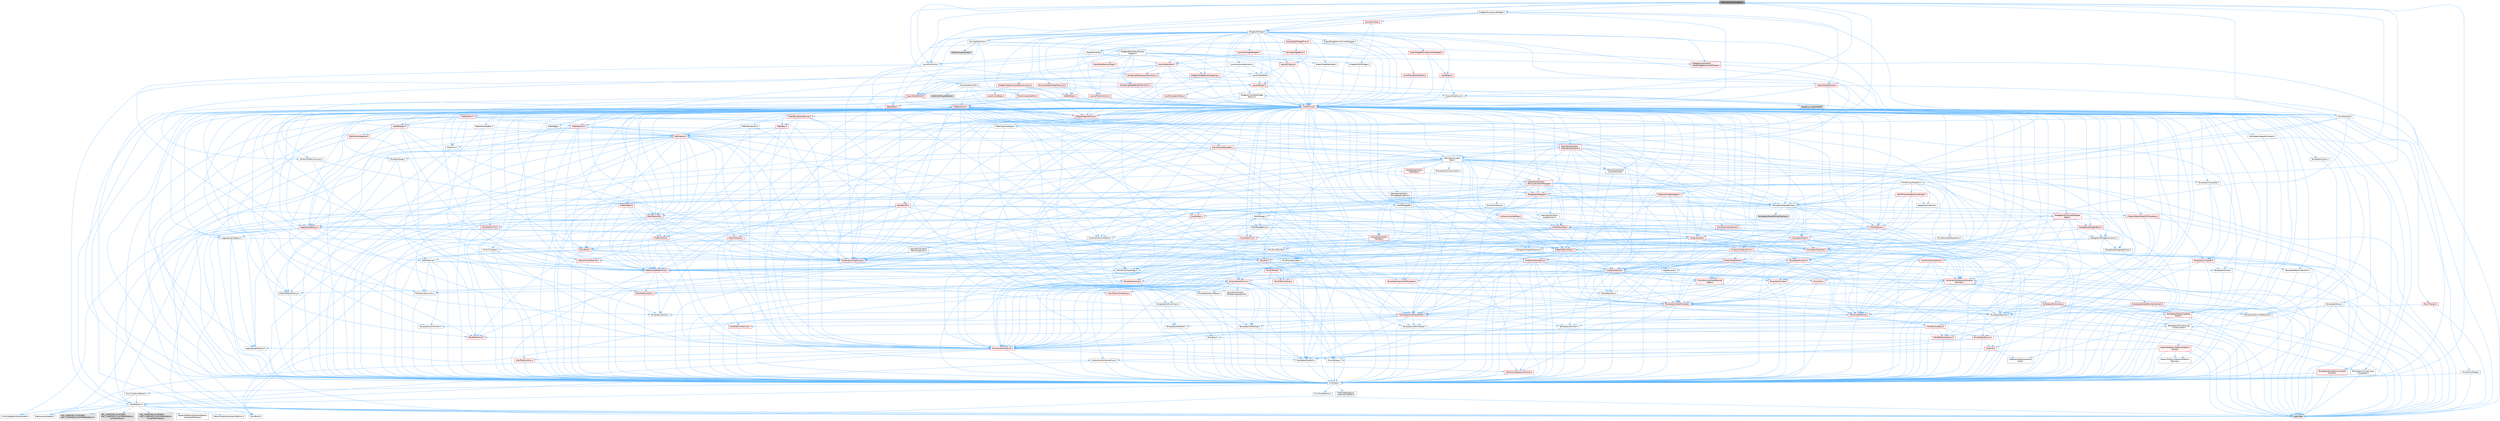 digraph "SOutlinerItemViewBase.h"
{
 // INTERACTIVE_SVG=YES
 // LATEX_PDF_SIZE
  bgcolor="transparent";
  edge [fontname=Helvetica,fontsize=10,labelfontname=Helvetica,labelfontsize=10];
  node [fontname=Helvetica,fontsize=10,shape=box,height=0.2,width=0.4];
  Node1 [id="Node000001",label="SOutlinerItemViewBase.h",height=0.2,width=0.4,color="gray40", fillcolor="grey60", style="filled", fontcolor="black",tooltip=" "];
  Node1 -> Node2 [id="edge1_Node000001_Node000002",color="steelblue1",style="solid",tooltip=" "];
  Node2 [id="Node000002",label="CoreTypes.h",height=0.2,width=0.4,color="grey40", fillcolor="white", style="filled",URL="$dc/dec/CoreTypes_8h.html",tooltip=" "];
  Node2 -> Node3 [id="edge2_Node000002_Node000003",color="steelblue1",style="solid",tooltip=" "];
  Node3 [id="Node000003",label="HAL/Platform.h",height=0.2,width=0.4,color="grey40", fillcolor="white", style="filled",URL="$d9/dd0/Platform_8h.html",tooltip=" "];
  Node3 -> Node4 [id="edge3_Node000003_Node000004",color="steelblue1",style="solid",tooltip=" "];
  Node4 [id="Node000004",label="Misc/Build.h",height=0.2,width=0.4,color="grey40", fillcolor="white", style="filled",URL="$d3/dbb/Build_8h.html",tooltip=" "];
  Node3 -> Node5 [id="edge4_Node000003_Node000005",color="steelblue1",style="solid",tooltip=" "];
  Node5 [id="Node000005",label="Misc/LargeWorldCoordinates.h",height=0.2,width=0.4,color="grey40", fillcolor="white", style="filled",URL="$d2/dcb/LargeWorldCoordinates_8h.html",tooltip=" "];
  Node3 -> Node6 [id="edge5_Node000003_Node000006",color="steelblue1",style="solid",tooltip=" "];
  Node6 [id="Node000006",label="type_traits",height=0.2,width=0.4,color="grey60", fillcolor="#E0E0E0", style="filled",tooltip=" "];
  Node3 -> Node7 [id="edge6_Node000003_Node000007",color="steelblue1",style="solid",tooltip=" "];
  Node7 [id="Node000007",label="PreprocessorHelpers.h",height=0.2,width=0.4,color="grey40", fillcolor="white", style="filled",URL="$db/ddb/PreprocessorHelpers_8h.html",tooltip=" "];
  Node3 -> Node8 [id="edge7_Node000003_Node000008",color="steelblue1",style="solid",tooltip=" "];
  Node8 [id="Node000008",label="UBT_COMPILED_PLATFORM\l/UBT_COMPILED_PLATFORMPlatform\lCompilerPreSetup.h",height=0.2,width=0.4,color="grey60", fillcolor="#E0E0E0", style="filled",tooltip=" "];
  Node3 -> Node9 [id="edge8_Node000003_Node000009",color="steelblue1",style="solid",tooltip=" "];
  Node9 [id="Node000009",label="GenericPlatform/GenericPlatform\lCompilerPreSetup.h",height=0.2,width=0.4,color="grey40", fillcolor="white", style="filled",URL="$d9/dc8/GenericPlatformCompilerPreSetup_8h.html",tooltip=" "];
  Node3 -> Node10 [id="edge9_Node000003_Node000010",color="steelblue1",style="solid",tooltip=" "];
  Node10 [id="Node000010",label="GenericPlatform/GenericPlatform.h",height=0.2,width=0.4,color="grey40", fillcolor="white", style="filled",URL="$d6/d84/GenericPlatform_8h.html",tooltip=" "];
  Node3 -> Node11 [id="edge10_Node000003_Node000011",color="steelblue1",style="solid",tooltip=" "];
  Node11 [id="Node000011",label="UBT_COMPILED_PLATFORM\l/UBT_COMPILED_PLATFORMPlatform.h",height=0.2,width=0.4,color="grey60", fillcolor="#E0E0E0", style="filled",tooltip=" "];
  Node3 -> Node12 [id="edge11_Node000003_Node000012",color="steelblue1",style="solid",tooltip=" "];
  Node12 [id="Node000012",label="UBT_COMPILED_PLATFORM\l/UBT_COMPILED_PLATFORMPlatform\lCompilerSetup.h",height=0.2,width=0.4,color="grey60", fillcolor="#E0E0E0", style="filled",tooltip=" "];
  Node2 -> Node13 [id="edge12_Node000002_Node000013",color="steelblue1",style="solid",tooltip=" "];
  Node13 [id="Node000013",label="ProfilingDebugging\l/UMemoryDefines.h",height=0.2,width=0.4,color="grey40", fillcolor="white", style="filled",URL="$d2/da2/UMemoryDefines_8h.html",tooltip=" "];
  Node2 -> Node14 [id="edge13_Node000002_Node000014",color="steelblue1",style="solid",tooltip=" "];
  Node14 [id="Node000014",label="Misc/CoreMiscDefines.h",height=0.2,width=0.4,color="grey40", fillcolor="white", style="filled",URL="$da/d38/CoreMiscDefines_8h.html",tooltip=" "];
  Node14 -> Node3 [id="edge14_Node000014_Node000003",color="steelblue1",style="solid",tooltip=" "];
  Node14 -> Node7 [id="edge15_Node000014_Node000007",color="steelblue1",style="solid",tooltip=" "];
  Node2 -> Node15 [id="edge16_Node000002_Node000015",color="steelblue1",style="solid",tooltip=" "];
  Node15 [id="Node000015",label="Misc/CoreDefines.h",height=0.2,width=0.4,color="grey40", fillcolor="white", style="filled",URL="$d3/dd2/CoreDefines_8h.html",tooltip=" "];
  Node1 -> Node16 [id="edge17_Node000001_Node000016",color="steelblue1",style="solid",tooltip=" "];
  Node16 [id="Node000016",label="Fonts/SlateFontInfo.h",height=0.2,width=0.4,color="grey40", fillcolor="white", style="filled",URL="$dc/dfb/SlateFontInfo_8h.html",tooltip=" "];
  Node16 -> Node17 [id="edge18_Node000016_Node000017",color="steelblue1",style="solid",tooltip=" "];
  Node17 [id="Node000017",label="CoreMinimal.h",height=0.2,width=0.4,color="red", fillcolor="#FFF0F0", style="filled",URL="$d7/d67/CoreMinimal_8h.html",tooltip=" "];
  Node17 -> Node2 [id="edge19_Node000017_Node000002",color="steelblue1",style="solid",tooltip=" "];
  Node17 -> Node18 [id="edge20_Node000017_Node000018",color="steelblue1",style="solid",tooltip=" "];
  Node18 [id="Node000018",label="CoreFwd.h",height=0.2,width=0.4,color="red", fillcolor="#FFF0F0", style="filled",URL="$d1/d1e/CoreFwd_8h.html",tooltip=" "];
  Node18 -> Node2 [id="edge21_Node000018_Node000002",color="steelblue1",style="solid",tooltip=" "];
  Node18 -> Node19 [id="edge22_Node000018_Node000019",color="steelblue1",style="solid",tooltip=" "];
  Node19 [id="Node000019",label="Containers/ContainersFwd.h",height=0.2,width=0.4,color="grey40", fillcolor="white", style="filled",URL="$d4/d0a/ContainersFwd_8h.html",tooltip=" "];
  Node19 -> Node3 [id="edge23_Node000019_Node000003",color="steelblue1",style="solid",tooltip=" "];
  Node19 -> Node2 [id="edge24_Node000019_Node000002",color="steelblue1",style="solid",tooltip=" "];
  Node19 -> Node20 [id="edge25_Node000019_Node000020",color="steelblue1",style="solid",tooltip=" "];
  Node20 [id="Node000020",label="Traits/IsContiguousContainer.h",height=0.2,width=0.4,color="red", fillcolor="#FFF0F0", style="filled",URL="$d5/d3c/IsContiguousContainer_8h.html",tooltip=" "];
  Node20 -> Node2 [id="edge26_Node000020_Node000002",color="steelblue1",style="solid",tooltip=" "];
  Node18 -> Node24 [id="edge27_Node000018_Node000024",color="steelblue1",style="solid",tooltip=" "];
  Node24 [id="Node000024",label="UObject/UObjectHierarchy\lFwd.h",height=0.2,width=0.4,color="grey40", fillcolor="white", style="filled",URL="$d3/d13/UObjectHierarchyFwd_8h.html",tooltip=" "];
  Node17 -> Node24 [id="edge28_Node000017_Node000024",color="steelblue1",style="solid",tooltip=" "];
  Node17 -> Node19 [id="edge29_Node000017_Node000019",color="steelblue1",style="solid",tooltip=" "];
  Node17 -> Node25 [id="edge30_Node000017_Node000025",color="steelblue1",style="solid",tooltip=" "];
  Node25 [id="Node000025",label="Misc/VarArgs.h",height=0.2,width=0.4,color="grey40", fillcolor="white", style="filled",URL="$d5/d6f/VarArgs_8h.html",tooltip=" "];
  Node25 -> Node2 [id="edge31_Node000025_Node000002",color="steelblue1",style="solid",tooltip=" "];
  Node17 -> Node26 [id="edge32_Node000017_Node000026",color="steelblue1",style="solid",tooltip=" "];
  Node26 [id="Node000026",label="Logging/LogVerbosity.h",height=0.2,width=0.4,color="grey40", fillcolor="white", style="filled",URL="$d2/d8f/LogVerbosity_8h.html",tooltip=" "];
  Node26 -> Node2 [id="edge33_Node000026_Node000002",color="steelblue1",style="solid",tooltip=" "];
  Node17 -> Node27 [id="edge34_Node000017_Node000027",color="steelblue1",style="solid",tooltip=" "];
  Node27 [id="Node000027",label="Misc/OutputDevice.h",height=0.2,width=0.4,color="red", fillcolor="#FFF0F0", style="filled",URL="$d7/d32/OutputDevice_8h.html",tooltip=" "];
  Node27 -> Node18 [id="edge35_Node000027_Node000018",color="steelblue1",style="solid",tooltip=" "];
  Node27 -> Node2 [id="edge36_Node000027_Node000002",color="steelblue1",style="solid",tooltip=" "];
  Node27 -> Node26 [id="edge37_Node000027_Node000026",color="steelblue1",style="solid",tooltip=" "];
  Node27 -> Node25 [id="edge38_Node000027_Node000025",color="steelblue1",style="solid",tooltip=" "];
  Node17 -> Node33 [id="edge39_Node000017_Node000033",color="steelblue1",style="solid",tooltip=" "];
  Node33 [id="Node000033",label="HAL/PlatformCrt.h",height=0.2,width=0.4,color="red", fillcolor="#FFF0F0", style="filled",URL="$d8/d75/PlatformCrt_8h.html",tooltip=" "];
  Node17 -> Node43 [id="edge40_Node000017_Node000043",color="steelblue1",style="solid",tooltip=" "];
  Node43 [id="Node000043",label="HAL/PlatformMisc.h",height=0.2,width=0.4,color="red", fillcolor="#FFF0F0", style="filled",URL="$d0/df5/PlatformMisc_8h.html",tooltip=" "];
  Node43 -> Node2 [id="edge41_Node000043_Node000002",color="steelblue1",style="solid",tooltip=" "];
  Node17 -> Node62 [id="edge42_Node000017_Node000062",color="steelblue1",style="solid",tooltip=" "];
  Node62 [id="Node000062",label="Misc/AssertionMacros.h",height=0.2,width=0.4,color="red", fillcolor="#FFF0F0", style="filled",URL="$d0/dfa/AssertionMacros_8h.html",tooltip=" "];
  Node62 -> Node2 [id="edge43_Node000062_Node000002",color="steelblue1",style="solid",tooltip=" "];
  Node62 -> Node3 [id="edge44_Node000062_Node000003",color="steelblue1",style="solid",tooltip=" "];
  Node62 -> Node43 [id="edge45_Node000062_Node000043",color="steelblue1",style="solid",tooltip=" "];
  Node62 -> Node7 [id="edge46_Node000062_Node000007",color="steelblue1",style="solid",tooltip=" "];
  Node62 -> Node63 [id="edge47_Node000062_Node000063",color="steelblue1",style="solid",tooltip=" "];
  Node63 [id="Node000063",label="Templates/EnableIf.h",height=0.2,width=0.4,color="grey40", fillcolor="white", style="filled",URL="$d7/d60/EnableIf_8h.html",tooltip=" "];
  Node63 -> Node2 [id="edge48_Node000063_Node000002",color="steelblue1",style="solid",tooltip=" "];
  Node62 -> Node25 [id="edge49_Node000062_Node000025",color="steelblue1",style="solid",tooltip=" "];
  Node17 -> Node71 [id="edge50_Node000017_Node000071",color="steelblue1",style="solid",tooltip=" "];
  Node71 [id="Node000071",label="Templates/IsPointer.h",height=0.2,width=0.4,color="grey40", fillcolor="white", style="filled",URL="$d7/d05/IsPointer_8h.html",tooltip=" "];
  Node71 -> Node2 [id="edge51_Node000071_Node000002",color="steelblue1",style="solid",tooltip=" "];
  Node17 -> Node72 [id="edge52_Node000017_Node000072",color="steelblue1",style="solid",tooltip=" "];
  Node72 [id="Node000072",label="HAL/PlatformMemory.h",height=0.2,width=0.4,color="red", fillcolor="#FFF0F0", style="filled",URL="$de/d68/PlatformMemory_8h.html",tooltip=" "];
  Node72 -> Node2 [id="edge53_Node000072_Node000002",color="steelblue1",style="solid",tooltip=" "];
  Node17 -> Node55 [id="edge54_Node000017_Node000055",color="steelblue1",style="solid",tooltip=" "];
  Node55 [id="Node000055",label="HAL/PlatformAtomics.h",height=0.2,width=0.4,color="red", fillcolor="#FFF0F0", style="filled",URL="$d3/d36/PlatformAtomics_8h.html",tooltip=" "];
  Node55 -> Node2 [id="edge55_Node000055_Node000002",color="steelblue1",style="solid",tooltip=" "];
  Node17 -> Node77 [id="edge56_Node000017_Node000077",color="steelblue1",style="solid",tooltip=" "];
  Node77 [id="Node000077",label="Misc/Exec.h",height=0.2,width=0.4,color="grey40", fillcolor="white", style="filled",URL="$de/ddb/Exec_8h.html",tooltip=" "];
  Node77 -> Node2 [id="edge57_Node000077_Node000002",color="steelblue1",style="solid",tooltip=" "];
  Node77 -> Node62 [id="edge58_Node000077_Node000062",color="steelblue1",style="solid",tooltip=" "];
  Node17 -> Node78 [id="edge59_Node000017_Node000078",color="steelblue1",style="solid",tooltip=" "];
  Node78 [id="Node000078",label="HAL/MemoryBase.h",height=0.2,width=0.4,color="red", fillcolor="#FFF0F0", style="filled",URL="$d6/d9f/MemoryBase_8h.html",tooltip=" "];
  Node78 -> Node2 [id="edge60_Node000078_Node000002",color="steelblue1",style="solid",tooltip=" "];
  Node78 -> Node55 [id="edge61_Node000078_Node000055",color="steelblue1",style="solid",tooltip=" "];
  Node78 -> Node33 [id="edge62_Node000078_Node000033",color="steelblue1",style="solid",tooltip=" "];
  Node78 -> Node77 [id="edge63_Node000078_Node000077",color="steelblue1",style="solid",tooltip=" "];
  Node78 -> Node27 [id="edge64_Node000078_Node000027",color="steelblue1",style="solid",tooltip=" "];
  Node17 -> Node88 [id="edge65_Node000017_Node000088",color="steelblue1",style="solid",tooltip=" "];
  Node88 [id="Node000088",label="HAL/UnrealMemory.h",height=0.2,width=0.4,color="red", fillcolor="#FFF0F0", style="filled",URL="$d9/d96/UnrealMemory_8h.html",tooltip=" "];
  Node88 -> Node2 [id="edge66_Node000088_Node000002",color="steelblue1",style="solid",tooltip=" "];
  Node88 -> Node78 [id="edge67_Node000088_Node000078",color="steelblue1",style="solid",tooltip=" "];
  Node88 -> Node72 [id="edge68_Node000088_Node000072",color="steelblue1",style="solid",tooltip=" "];
  Node88 -> Node71 [id="edge69_Node000088_Node000071",color="steelblue1",style="solid",tooltip=" "];
  Node17 -> Node90 [id="edge70_Node000017_Node000090",color="steelblue1",style="solid",tooltip=" "];
  Node90 [id="Node000090",label="Templates/IsArithmetic.h",height=0.2,width=0.4,color="grey40", fillcolor="white", style="filled",URL="$d2/d5d/IsArithmetic_8h.html",tooltip=" "];
  Node90 -> Node2 [id="edge71_Node000090_Node000002",color="steelblue1",style="solid",tooltip=" "];
  Node17 -> Node84 [id="edge72_Node000017_Node000084",color="steelblue1",style="solid",tooltip=" "];
  Node84 [id="Node000084",label="Templates/AndOrNot.h",height=0.2,width=0.4,color="grey40", fillcolor="white", style="filled",URL="$db/d0a/AndOrNot_8h.html",tooltip=" "];
  Node84 -> Node2 [id="edge73_Node000084_Node000002",color="steelblue1",style="solid",tooltip=" "];
  Node17 -> Node91 [id="edge74_Node000017_Node000091",color="steelblue1",style="solid",tooltip=" "];
  Node91 [id="Node000091",label="Templates/IsPODType.h",height=0.2,width=0.4,color="grey40", fillcolor="white", style="filled",URL="$d7/db1/IsPODType_8h.html",tooltip=" "];
  Node91 -> Node2 [id="edge75_Node000091_Node000002",color="steelblue1",style="solid",tooltip=" "];
  Node17 -> Node92 [id="edge76_Node000017_Node000092",color="steelblue1",style="solid",tooltip=" "];
  Node92 [id="Node000092",label="Templates/IsUECoreType.h",height=0.2,width=0.4,color="grey40", fillcolor="white", style="filled",URL="$d1/db8/IsUECoreType_8h.html",tooltip=" "];
  Node92 -> Node2 [id="edge77_Node000092_Node000002",color="steelblue1",style="solid",tooltip=" "];
  Node92 -> Node6 [id="edge78_Node000092_Node000006",color="steelblue1",style="solid",tooltip=" "];
  Node17 -> Node85 [id="edge79_Node000017_Node000085",color="steelblue1",style="solid",tooltip=" "];
  Node85 [id="Node000085",label="Templates/IsTriviallyCopy\lConstructible.h",height=0.2,width=0.4,color="grey40", fillcolor="white", style="filled",URL="$d3/d78/IsTriviallyCopyConstructible_8h.html",tooltip=" "];
  Node85 -> Node2 [id="edge80_Node000085_Node000002",color="steelblue1",style="solid",tooltip=" "];
  Node85 -> Node6 [id="edge81_Node000085_Node000006",color="steelblue1",style="solid",tooltip=" "];
  Node17 -> Node93 [id="edge82_Node000017_Node000093",color="steelblue1",style="solid",tooltip=" "];
  Node93 [id="Node000093",label="Templates/UnrealTypeTraits.h",height=0.2,width=0.4,color="red", fillcolor="#FFF0F0", style="filled",URL="$d2/d2d/UnrealTypeTraits_8h.html",tooltip=" "];
  Node93 -> Node2 [id="edge83_Node000093_Node000002",color="steelblue1",style="solid",tooltip=" "];
  Node93 -> Node71 [id="edge84_Node000093_Node000071",color="steelblue1",style="solid",tooltip=" "];
  Node93 -> Node62 [id="edge85_Node000093_Node000062",color="steelblue1",style="solid",tooltip=" "];
  Node93 -> Node84 [id="edge86_Node000093_Node000084",color="steelblue1",style="solid",tooltip=" "];
  Node93 -> Node63 [id="edge87_Node000093_Node000063",color="steelblue1",style="solid",tooltip=" "];
  Node93 -> Node90 [id="edge88_Node000093_Node000090",color="steelblue1",style="solid",tooltip=" "];
  Node93 -> Node91 [id="edge89_Node000093_Node000091",color="steelblue1",style="solid",tooltip=" "];
  Node93 -> Node92 [id="edge90_Node000093_Node000092",color="steelblue1",style="solid",tooltip=" "];
  Node93 -> Node85 [id="edge91_Node000093_Node000085",color="steelblue1",style="solid",tooltip=" "];
  Node17 -> Node63 [id="edge92_Node000017_Node000063",color="steelblue1",style="solid",tooltip=" "];
  Node17 -> Node95 [id="edge93_Node000017_Node000095",color="steelblue1",style="solid",tooltip=" "];
  Node95 [id="Node000095",label="Templates/RemoveReference.h",height=0.2,width=0.4,color="grey40", fillcolor="white", style="filled",URL="$da/dbe/RemoveReference_8h.html",tooltip=" "];
  Node95 -> Node2 [id="edge94_Node000095_Node000002",color="steelblue1",style="solid",tooltip=" "];
  Node17 -> Node96 [id="edge95_Node000017_Node000096",color="steelblue1",style="solid",tooltip=" "];
  Node96 [id="Node000096",label="Templates/IntegralConstant.h",height=0.2,width=0.4,color="grey40", fillcolor="white", style="filled",URL="$db/d1b/IntegralConstant_8h.html",tooltip=" "];
  Node96 -> Node2 [id="edge96_Node000096_Node000002",color="steelblue1",style="solid",tooltip=" "];
  Node17 -> Node97 [id="edge97_Node000017_Node000097",color="steelblue1",style="solid",tooltip=" "];
  Node97 [id="Node000097",label="Templates/IsClass.h",height=0.2,width=0.4,color="grey40", fillcolor="white", style="filled",URL="$db/dcb/IsClass_8h.html",tooltip=" "];
  Node97 -> Node2 [id="edge98_Node000097_Node000002",color="steelblue1",style="solid",tooltip=" "];
  Node17 -> Node98 [id="edge99_Node000017_Node000098",color="steelblue1",style="solid",tooltip=" "];
  Node98 [id="Node000098",label="Templates/TypeCompatible\lBytes.h",height=0.2,width=0.4,color="red", fillcolor="#FFF0F0", style="filled",URL="$df/d0a/TypeCompatibleBytes_8h.html",tooltip=" "];
  Node98 -> Node2 [id="edge100_Node000098_Node000002",color="steelblue1",style="solid",tooltip=" "];
  Node98 -> Node6 [id="edge101_Node000098_Node000006",color="steelblue1",style="solid",tooltip=" "];
  Node17 -> Node20 [id="edge102_Node000017_Node000020",color="steelblue1",style="solid",tooltip=" "];
  Node17 -> Node99 [id="edge103_Node000017_Node000099",color="steelblue1",style="solid",tooltip=" "];
  Node99 [id="Node000099",label="Templates/UnrealTemplate.h",height=0.2,width=0.4,color="red", fillcolor="#FFF0F0", style="filled",URL="$d4/d24/UnrealTemplate_8h.html",tooltip=" "];
  Node99 -> Node2 [id="edge104_Node000099_Node000002",color="steelblue1",style="solid",tooltip=" "];
  Node99 -> Node71 [id="edge105_Node000099_Node000071",color="steelblue1",style="solid",tooltip=" "];
  Node99 -> Node88 [id="edge106_Node000099_Node000088",color="steelblue1",style="solid",tooltip=" "];
  Node99 -> Node93 [id="edge107_Node000099_Node000093",color="steelblue1",style="solid",tooltip=" "];
  Node99 -> Node95 [id="edge108_Node000099_Node000095",color="steelblue1",style="solid",tooltip=" "];
  Node99 -> Node65 [id="edge109_Node000099_Node000065",color="steelblue1",style="solid",tooltip=" "];
  Node65 [id="Node000065",label="Templates/Requires.h",height=0.2,width=0.4,color="grey40", fillcolor="white", style="filled",URL="$dc/d96/Requires_8h.html",tooltip=" "];
  Node65 -> Node63 [id="edge110_Node000065_Node000063",color="steelblue1",style="solid",tooltip=" "];
  Node65 -> Node6 [id="edge111_Node000065_Node000006",color="steelblue1",style="solid",tooltip=" "];
  Node99 -> Node98 [id="edge112_Node000099_Node000098",color="steelblue1",style="solid",tooltip=" "];
  Node99 -> Node66 [id="edge113_Node000099_Node000066",color="steelblue1",style="solid",tooltip=" "];
  Node66 [id="Node000066",label="Templates/Identity.h",height=0.2,width=0.4,color="grey40", fillcolor="white", style="filled",URL="$d0/dd5/Identity_8h.html",tooltip=" "];
  Node99 -> Node20 [id="edge114_Node000099_Node000020",color="steelblue1",style="solid",tooltip=" "];
  Node99 -> Node6 [id="edge115_Node000099_Node000006",color="steelblue1",style="solid",tooltip=" "];
  Node17 -> Node48 [id="edge116_Node000017_Node000048",color="steelblue1",style="solid",tooltip=" "];
  Node48 [id="Node000048",label="Math/NumericLimits.h",height=0.2,width=0.4,color="grey40", fillcolor="white", style="filled",URL="$df/d1b/NumericLimits_8h.html",tooltip=" "];
  Node48 -> Node2 [id="edge117_Node000048_Node000002",color="steelblue1",style="solid",tooltip=" "];
  Node17 -> Node103 [id="edge118_Node000017_Node000103",color="steelblue1",style="solid",tooltip=" "];
  Node103 [id="Node000103",label="HAL/PlatformMath.h",height=0.2,width=0.4,color="red", fillcolor="#FFF0F0", style="filled",URL="$dc/d53/PlatformMath_8h.html",tooltip=" "];
  Node103 -> Node2 [id="edge119_Node000103_Node000002",color="steelblue1",style="solid",tooltip=" "];
  Node17 -> Node86 [id="edge120_Node000017_Node000086",color="steelblue1",style="solid",tooltip=" "];
  Node86 [id="Node000086",label="Templates/IsTriviallyCopy\lAssignable.h",height=0.2,width=0.4,color="grey40", fillcolor="white", style="filled",URL="$d2/df2/IsTriviallyCopyAssignable_8h.html",tooltip=" "];
  Node86 -> Node2 [id="edge121_Node000086_Node000002",color="steelblue1",style="solid",tooltip=" "];
  Node86 -> Node6 [id="edge122_Node000086_Node000006",color="steelblue1",style="solid",tooltip=" "];
  Node17 -> Node111 [id="edge123_Node000017_Node000111",color="steelblue1",style="solid",tooltip=" "];
  Node111 [id="Node000111",label="Templates/MemoryOps.h",height=0.2,width=0.4,color="red", fillcolor="#FFF0F0", style="filled",URL="$db/dea/MemoryOps_8h.html",tooltip=" "];
  Node111 -> Node2 [id="edge124_Node000111_Node000002",color="steelblue1",style="solid",tooltip=" "];
  Node111 -> Node88 [id="edge125_Node000111_Node000088",color="steelblue1",style="solid",tooltip=" "];
  Node111 -> Node86 [id="edge126_Node000111_Node000086",color="steelblue1",style="solid",tooltip=" "];
  Node111 -> Node85 [id="edge127_Node000111_Node000085",color="steelblue1",style="solid",tooltip=" "];
  Node111 -> Node65 [id="edge128_Node000111_Node000065",color="steelblue1",style="solid",tooltip=" "];
  Node111 -> Node93 [id="edge129_Node000111_Node000093",color="steelblue1",style="solid",tooltip=" "];
  Node111 -> Node6 [id="edge130_Node000111_Node000006",color="steelblue1",style="solid",tooltip=" "];
  Node17 -> Node112 [id="edge131_Node000017_Node000112",color="steelblue1",style="solid",tooltip=" "];
  Node112 [id="Node000112",label="Containers/ContainerAllocation\lPolicies.h",height=0.2,width=0.4,color="red", fillcolor="#FFF0F0", style="filled",URL="$d7/dff/ContainerAllocationPolicies_8h.html",tooltip=" "];
  Node112 -> Node2 [id="edge132_Node000112_Node000002",color="steelblue1",style="solid",tooltip=" "];
  Node112 -> Node112 [id="edge133_Node000112_Node000112",color="steelblue1",style="solid",tooltip=" "];
  Node112 -> Node103 [id="edge134_Node000112_Node000103",color="steelblue1",style="solid",tooltip=" "];
  Node112 -> Node88 [id="edge135_Node000112_Node000088",color="steelblue1",style="solid",tooltip=" "];
  Node112 -> Node48 [id="edge136_Node000112_Node000048",color="steelblue1",style="solid",tooltip=" "];
  Node112 -> Node62 [id="edge137_Node000112_Node000062",color="steelblue1",style="solid",tooltip=" "];
  Node112 -> Node111 [id="edge138_Node000112_Node000111",color="steelblue1",style="solid",tooltip=" "];
  Node112 -> Node98 [id="edge139_Node000112_Node000098",color="steelblue1",style="solid",tooltip=" "];
  Node112 -> Node6 [id="edge140_Node000112_Node000006",color="steelblue1",style="solid",tooltip=" "];
  Node17 -> Node115 [id="edge141_Node000017_Node000115",color="steelblue1",style="solid",tooltip=" "];
  Node115 [id="Node000115",label="Templates/IsEnumClass.h",height=0.2,width=0.4,color="grey40", fillcolor="white", style="filled",URL="$d7/d15/IsEnumClass_8h.html",tooltip=" "];
  Node115 -> Node2 [id="edge142_Node000115_Node000002",color="steelblue1",style="solid",tooltip=" "];
  Node115 -> Node84 [id="edge143_Node000115_Node000084",color="steelblue1",style="solid",tooltip=" "];
  Node17 -> Node116 [id="edge144_Node000017_Node000116",color="steelblue1",style="solid",tooltip=" "];
  Node116 [id="Node000116",label="HAL/PlatformProperties.h",height=0.2,width=0.4,color="red", fillcolor="#FFF0F0", style="filled",URL="$d9/db0/PlatformProperties_8h.html",tooltip=" "];
  Node116 -> Node2 [id="edge145_Node000116_Node000002",color="steelblue1",style="solid",tooltip=" "];
  Node17 -> Node119 [id="edge146_Node000017_Node000119",color="steelblue1",style="solid",tooltip=" "];
  Node119 [id="Node000119",label="Misc/EngineVersionBase.h",height=0.2,width=0.4,color="grey40", fillcolor="white", style="filled",URL="$d5/d2b/EngineVersionBase_8h.html",tooltip=" "];
  Node119 -> Node2 [id="edge147_Node000119_Node000002",color="steelblue1",style="solid",tooltip=" "];
  Node17 -> Node120 [id="edge148_Node000017_Node000120",color="steelblue1",style="solid",tooltip=" "];
  Node120 [id="Node000120",label="Internationalization\l/TextNamespaceFwd.h",height=0.2,width=0.4,color="grey40", fillcolor="white", style="filled",URL="$d8/d97/TextNamespaceFwd_8h.html",tooltip=" "];
  Node120 -> Node2 [id="edge149_Node000120_Node000002",color="steelblue1",style="solid",tooltip=" "];
  Node17 -> Node121 [id="edge150_Node000017_Node000121",color="steelblue1",style="solid",tooltip=" "];
  Node121 [id="Node000121",label="Serialization/Archive.h",height=0.2,width=0.4,color="red", fillcolor="#FFF0F0", style="filled",URL="$d7/d3b/Archive_8h.html",tooltip=" "];
  Node121 -> Node18 [id="edge151_Node000121_Node000018",color="steelblue1",style="solid",tooltip=" "];
  Node121 -> Node2 [id="edge152_Node000121_Node000002",color="steelblue1",style="solid",tooltip=" "];
  Node121 -> Node116 [id="edge153_Node000121_Node000116",color="steelblue1",style="solid",tooltip=" "];
  Node121 -> Node120 [id="edge154_Node000121_Node000120",color="steelblue1",style="solid",tooltip=" "];
  Node121 -> Node62 [id="edge155_Node000121_Node000062",color="steelblue1",style="solid",tooltip=" "];
  Node121 -> Node4 [id="edge156_Node000121_Node000004",color="steelblue1",style="solid",tooltip=" "];
  Node121 -> Node119 [id="edge157_Node000121_Node000119",color="steelblue1",style="solid",tooltip=" "];
  Node121 -> Node25 [id="edge158_Node000121_Node000025",color="steelblue1",style="solid",tooltip=" "];
  Node121 -> Node63 [id="edge159_Node000121_Node000063",color="steelblue1",style="solid",tooltip=" "];
  Node121 -> Node115 [id="edge160_Node000121_Node000115",color="steelblue1",style="solid",tooltip=" "];
  Node121 -> Node99 [id="edge161_Node000121_Node000099",color="steelblue1",style="solid",tooltip=" "];
  Node121 -> Node124 [id="edge162_Node000121_Node000124",color="steelblue1",style="solid",tooltip=" "];
  Node124 [id="Node000124",label="UObject/ObjectVersion.h",height=0.2,width=0.4,color="grey40", fillcolor="white", style="filled",URL="$da/d63/ObjectVersion_8h.html",tooltip=" "];
  Node124 -> Node2 [id="edge163_Node000124_Node000002",color="steelblue1",style="solid",tooltip=" "];
  Node17 -> Node125 [id="edge164_Node000017_Node000125",color="steelblue1",style="solid",tooltip=" "];
  Node125 [id="Node000125",label="Templates/Less.h",height=0.2,width=0.4,color="grey40", fillcolor="white", style="filled",URL="$de/dc8/Less_8h.html",tooltip=" "];
  Node125 -> Node2 [id="edge165_Node000125_Node000002",color="steelblue1",style="solid",tooltip=" "];
  Node125 -> Node99 [id="edge166_Node000125_Node000099",color="steelblue1",style="solid",tooltip=" "];
  Node17 -> Node126 [id="edge167_Node000017_Node000126",color="steelblue1",style="solid",tooltip=" "];
  Node126 [id="Node000126",label="Templates/Sorting.h",height=0.2,width=0.4,color="red", fillcolor="#FFF0F0", style="filled",URL="$d3/d9e/Sorting_8h.html",tooltip=" "];
  Node126 -> Node2 [id="edge168_Node000126_Node000002",color="steelblue1",style="solid",tooltip=" "];
  Node126 -> Node103 [id="edge169_Node000126_Node000103",color="steelblue1",style="solid",tooltip=" "];
  Node126 -> Node125 [id="edge170_Node000126_Node000125",color="steelblue1",style="solid",tooltip=" "];
  Node17 -> Node137 [id="edge171_Node000017_Node000137",color="steelblue1",style="solid",tooltip=" "];
  Node137 [id="Node000137",label="Misc/Char.h",height=0.2,width=0.4,color="red", fillcolor="#FFF0F0", style="filled",URL="$d0/d58/Char_8h.html",tooltip=" "];
  Node137 -> Node2 [id="edge172_Node000137_Node000002",color="steelblue1",style="solid",tooltip=" "];
  Node137 -> Node6 [id="edge173_Node000137_Node000006",color="steelblue1",style="solid",tooltip=" "];
  Node17 -> Node140 [id="edge174_Node000017_Node000140",color="steelblue1",style="solid",tooltip=" "];
  Node140 [id="Node000140",label="GenericPlatform/GenericPlatform\lStricmp.h",height=0.2,width=0.4,color="grey40", fillcolor="white", style="filled",URL="$d2/d86/GenericPlatformStricmp_8h.html",tooltip=" "];
  Node140 -> Node2 [id="edge175_Node000140_Node000002",color="steelblue1",style="solid",tooltip=" "];
  Node17 -> Node141 [id="edge176_Node000017_Node000141",color="steelblue1",style="solid",tooltip=" "];
  Node141 [id="Node000141",label="GenericPlatform/GenericPlatform\lString.h",height=0.2,width=0.4,color="red", fillcolor="#FFF0F0", style="filled",URL="$dd/d20/GenericPlatformString_8h.html",tooltip=" "];
  Node141 -> Node2 [id="edge177_Node000141_Node000002",color="steelblue1",style="solid",tooltip=" "];
  Node141 -> Node140 [id="edge178_Node000141_Node000140",color="steelblue1",style="solid",tooltip=" "];
  Node141 -> Node63 [id="edge179_Node000141_Node000063",color="steelblue1",style="solid",tooltip=" "];
  Node141 -> Node6 [id="edge180_Node000141_Node000006",color="steelblue1",style="solid",tooltip=" "];
  Node17 -> Node74 [id="edge181_Node000017_Node000074",color="steelblue1",style="solid",tooltip=" "];
  Node74 [id="Node000074",label="HAL/PlatformString.h",height=0.2,width=0.4,color="red", fillcolor="#FFF0F0", style="filled",URL="$db/db5/PlatformString_8h.html",tooltip=" "];
  Node74 -> Node2 [id="edge182_Node000074_Node000002",color="steelblue1",style="solid",tooltip=" "];
  Node17 -> Node144 [id="edge183_Node000017_Node000144",color="steelblue1",style="solid",tooltip=" "];
  Node144 [id="Node000144",label="Misc/CString.h",height=0.2,width=0.4,color="red", fillcolor="#FFF0F0", style="filled",URL="$d2/d49/CString_8h.html",tooltip=" "];
  Node144 -> Node2 [id="edge184_Node000144_Node000002",color="steelblue1",style="solid",tooltip=" "];
  Node144 -> Node33 [id="edge185_Node000144_Node000033",color="steelblue1",style="solid",tooltip=" "];
  Node144 -> Node74 [id="edge186_Node000144_Node000074",color="steelblue1",style="solid",tooltip=" "];
  Node144 -> Node62 [id="edge187_Node000144_Node000062",color="steelblue1",style="solid",tooltip=" "];
  Node144 -> Node137 [id="edge188_Node000144_Node000137",color="steelblue1",style="solid",tooltip=" "];
  Node144 -> Node25 [id="edge189_Node000144_Node000025",color="steelblue1",style="solid",tooltip=" "];
  Node17 -> Node145 [id="edge190_Node000017_Node000145",color="steelblue1",style="solid",tooltip=" "];
  Node145 [id="Node000145",label="Misc/Crc.h",height=0.2,width=0.4,color="red", fillcolor="#FFF0F0", style="filled",URL="$d4/dd2/Crc_8h.html",tooltip=" "];
  Node145 -> Node2 [id="edge191_Node000145_Node000002",color="steelblue1",style="solid",tooltip=" "];
  Node145 -> Node74 [id="edge192_Node000145_Node000074",color="steelblue1",style="solid",tooltip=" "];
  Node145 -> Node62 [id="edge193_Node000145_Node000062",color="steelblue1",style="solid",tooltip=" "];
  Node145 -> Node144 [id="edge194_Node000145_Node000144",color="steelblue1",style="solid",tooltip=" "];
  Node145 -> Node137 [id="edge195_Node000145_Node000137",color="steelblue1",style="solid",tooltip=" "];
  Node145 -> Node93 [id="edge196_Node000145_Node000093",color="steelblue1",style="solid",tooltip=" "];
  Node17 -> Node136 [id="edge197_Node000017_Node000136",color="steelblue1",style="solid",tooltip=" "];
  Node136 [id="Node000136",label="Math/UnrealMathUtility.h",height=0.2,width=0.4,color="red", fillcolor="#FFF0F0", style="filled",URL="$db/db8/UnrealMathUtility_8h.html",tooltip=" "];
  Node136 -> Node2 [id="edge198_Node000136_Node000002",color="steelblue1",style="solid",tooltip=" "];
  Node136 -> Node62 [id="edge199_Node000136_Node000062",color="steelblue1",style="solid",tooltip=" "];
  Node136 -> Node103 [id="edge200_Node000136_Node000103",color="steelblue1",style="solid",tooltip=" "];
  Node136 -> Node66 [id="edge201_Node000136_Node000066",color="steelblue1",style="solid",tooltip=" "];
  Node136 -> Node65 [id="edge202_Node000136_Node000065",color="steelblue1",style="solid",tooltip=" "];
  Node17 -> Node146 [id="edge203_Node000017_Node000146",color="steelblue1",style="solid",tooltip=" "];
  Node146 [id="Node000146",label="Containers/UnrealString.h",height=0.2,width=0.4,color="red", fillcolor="#FFF0F0", style="filled",URL="$d5/dba/UnrealString_8h.html",tooltip=" "];
  Node17 -> Node150 [id="edge204_Node000017_Node000150",color="steelblue1",style="solid",tooltip=" "];
  Node150 [id="Node000150",label="Containers/Array.h",height=0.2,width=0.4,color="red", fillcolor="#FFF0F0", style="filled",URL="$df/dd0/Array_8h.html",tooltip=" "];
  Node150 -> Node2 [id="edge205_Node000150_Node000002",color="steelblue1",style="solid",tooltip=" "];
  Node150 -> Node62 [id="edge206_Node000150_Node000062",color="steelblue1",style="solid",tooltip=" "];
  Node150 -> Node151 [id="edge207_Node000150_Node000151",color="steelblue1",style="solid",tooltip=" "];
  Node151 [id="Node000151",label="Misc/IntrusiveUnsetOptional\lState.h",height=0.2,width=0.4,color="red", fillcolor="#FFF0F0", style="filled",URL="$d2/d0a/IntrusiveUnsetOptionalState_8h.html",tooltip=" "];
  Node150 -> Node88 [id="edge208_Node000150_Node000088",color="steelblue1",style="solid",tooltip=" "];
  Node150 -> Node93 [id="edge209_Node000150_Node000093",color="steelblue1",style="solid",tooltip=" "];
  Node150 -> Node99 [id="edge210_Node000150_Node000099",color="steelblue1",style="solid",tooltip=" "];
  Node150 -> Node112 [id="edge211_Node000150_Node000112",color="steelblue1",style="solid",tooltip=" "];
  Node150 -> Node121 [id="edge212_Node000150_Node000121",color="steelblue1",style="solid",tooltip=" "];
  Node150 -> Node129 [id="edge213_Node000150_Node000129",color="steelblue1",style="solid",tooltip=" "];
  Node129 [id="Node000129",label="Templates/Invoke.h",height=0.2,width=0.4,color="red", fillcolor="#FFF0F0", style="filled",URL="$d7/deb/Invoke_8h.html",tooltip=" "];
  Node129 -> Node2 [id="edge214_Node000129_Node000002",color="steelblue1",style="solid",tooltip=" "];
  Node129 -> Node99 [id="edge215_Node000129_Node000099",color="steelblue1",style="solid",tooltip=" "];
  Node129 -> Node6 [id="edge216_Node000129_Node000006",color="steelblue1",style="solid",tooltip=" "];
  Node150 -> Node125 [id="edge217_Node000150_Node000125",color="steelblue1",style="solid",tooltip=" "];
  Node150 -> Node65 [id="edge218_Node000150_Node000065",color="steelblue1",style="solid",tooltip=" "];
  Node150 -> Node126 [id="edge219_Node000150_Node000126",color="steelblue1",style="solid",tooltip=" "];
  Node150 -> Node173 [id="edge220_Node000150_Node000173",color="steelblue1",style="solid",tooltip=" "];
  Node173 [id="Node000173",label="Templates/AlignmentTemplates.h",height=0.2,width=0.4,color="red", fillcolor="#FFF0F0", style="filled",URL="$dd/d32/AlignmentTemplates_8h.html",tooltip=" "];
  Node173 -> Node2 [id="edge221_Node000173_Node000002",color="steelblue1",style="solid",tooltip=" "];
  Node173 -> Node71 [id="edge222_Node000173_Node000071",color="steelblue1",style="solid",tooltip=" "];
  Node150 -> Node6 [id="edge223_Node000150_Node000006",color="steelblue1",style="solid",tooltip=" "];
  Node17 -> Node174 [id="edge224_Node000017_Node000174",color="steelblue1",style="solid",tooltip=" "];
  Node174 [id="Node000174",label="Misc/FrameNumber.h",height=0.2,width=0.4,color="grey40", fillcolor="white", style="filled",URL="$dd/dbd/FrameNumber_8h.html",tooltip=" "];
  Node174 -> Node2 [id="edge225_Node000174_Node000002",color="steelblue1",style="solid",tooltip=" "];
  Node174 -> Node48 [id="edge226_Node000174_Node000048",color="steelblue1",style="solid",tooltip=" "];
  Node174 -> Node136 [id="edge227_Node000174_Node000136",color="steelblue1",style="solid",tooltip=" "];
  Node174 -> Node63 [id="edge228_Node000174_Node000063",color="steelblue1",style="solid",tooltip=" "];
  Node174 -> Node93 [id="edge229_Node000174_Node000093",color="steelblue1",style="solid",tooltip=" "];
  Node17 -> Node175 [id="edge230_Node000017_Node000175",color="steelblue1",style="solid",tooltip=" "];
  Node175 [id="Node000175",label="Misc/Timespan.h",height=0.2,width=0.4,color="grey40", fillcolor="white", style="filled",URL="$da/dd9/Timespan_8h.html",tooltip=" "];
  Node175 -> Node2 [id="edge231_Node000175_Node000002",color="steelblue1",style="solid",tooltip=" "];
  Node175 -> Node176 [id="edge232_Node000175_Node000176",color="steelblue1",style="solid",tooltip=" "];
  Node176 [id="Node000176",label="Math/Interval.h",height=0.2,width=0.4,color="grey40", fillcolor="white", style="filled",URL="$d1/d55/Interval_8h.html",tooltip=" "];
  Node176 -> Node2 [id="edge233_Node000176_Node000002",color="steelblue1",style="solid",tooltip=" "];
  Node176 -> Node90 [id="edge234_Node000176_Node000090",color="steelblue1",style="solid",tooltip=" "];
  Node176 -> Node93 [id="edge235_Node000176_Node000093",color="steelblue1",style="solid",tooltip=" "];
  Node176 -> Node48 [id="edge236_Node000176_Node000048",color="steelblue1",style="solid",tooltip=" "];
  Node176 -> Node136 [id="edge237_Node000176_Node000136",color="steelblue1",style="solid",tooltip=" "];
  Node175 -> Node136 [id="edge238_Node000175_Node000136",color="steelblue1",style="solid",tooltip=" "];
  Node175 -> Node62 [id="edge239_Node000175_Node000062",color="steelblue1",style="solid",tooltip=" "];
  Node17 -> Node177 [id="edge240_Node000017_Node000177",color="steelblue1",style="solid",tooltip=" "];
  Node177 [id="Node000177",label="Containers/StringConv.h",height=0.2,width=0.4,color="red", fillcolor="#FFF0F0", style="filled",URL="$d3/ddf/StringConv_8h.html",tooltip=" "];
  Node177 -> Node2 [id="edge241_Node000177_Node000002",color="steelblue1",style="solid",tooltip=" "];
  Node177 -> Node62 [id="edge242_Node000177_Node000062",color="steelblue1",style="solid",tooltip=" "];
  Node177 -> Node112 [id="edge243_Node000177_Node000112",color="steelblue1",style="solid",tooltip=" "];
  Node177 -> Node150 [id="edge244_Node000177_Node000150",color="steelblue1",style="solid",tooltip=" "];
  Node177 -> Node144 [id="edge245_Node000177_Node000144",color="steelblue1",style="solid",tooltip=" "];
  Node177 -> Node178 [id="edge246_Node000177_Node000178",color="steelblue1",style="solid",tooltip=" "];
  Node178 [id="Node000178",label="Templates/IsArray.h",height=0.2,width=0.4,color="grey40", fillcolor="white", style="filled",URL="$d8/d8d/IsArray_8h.html",tooltip=" "];
  Node178 -> Node2 [id="edge247_Node000178_Node000002",color="steelblue1",style="solid",tooltip=" "];
  Node177 -> Node99 [id="edge248_Node000177_Node000099",color="steelblue1",style="solid",tooltip=" "];
  Node177 -> Node93 [id="edge249_Node000177_Node000093",color="steelblue1",style="solid",tooltip=" "];
  Node177 -> Node20 [id="edge250_Node000177_Node000020",color="steelblue1",style="solid",tooltip=" "];
  Node177 -> Node6 [id="edge251_Node000177_Node000006",color="steelblue1",style="solid",tooltip=" "];
  Node17 -> Node179 [id="edge252_Node000017_Node000179",color="steelblue1",style="solid",tooltip=" "];
  Node179 [id="Node000179",label="UObject/UnrealNames.h",height=0.2,width=0.4,color="red", fillcolor="#FFF0F0", style="filled",URL="$d8/db1/UnrealNames_8h.html",tooltip=" "];
  Node179 -> Node2 [id="edge253_Node000179_Node000002",color="steelblue1",style="solid",tooltip=" "];
  Node17 -> Node181 [id="edge254_Node000017_Node000181",color="steelblue1",style="solid",tooltip=" "];
  Node181 [id="Node000181",label="UObject/NameTypes.h",height=0.2,width=0.4,color="red", fillcolor="#FFF0F0", style="filled",URL="$d6/d35/NameTypes_8h.html",tooltip=" "];
  Node181 -> Node2 [id="edge255_Node000181_Node000002",color="steelblue1",style="solid",tooltip=" "];
  Node181 -> Node62 [id="edge256_Node000181_Node000062",color="steelblue1",style="solid",tooltip=" "];
  Node181 -> Node88 [id="edge257_Node000181_Node000088",color="steelblue1",style="solid",tooltip=" "];
  Node181 -> Node93 [id="edge258_Node000181_Node000093",color="steelblue1",style="solid",tooltip=" "];
  Node181 -> Node99 [id="edge259_Node000181_Node000099",color="steelblue1",style="solid",tooltip=" "];
  Node181 -> Node146 [id="edge260_Node000181_Node000146",color="steelblue1",style="solid",tooltip=" "];
  Node181 -> Node177 [id="edge261_Node000181_Node000177",color="steelblue1",style="solid",tooltip=" "];
  Node181 -> Node179 [id="edge262_Node000181_Node000179",color="steelblue1",style="solid",tooltip=" "];
  Node181 -> Node151 [id="edge263_Node000181_Node000151",color="steelblue1",style="solid",tooltip=" "];
  Node17 -> Node189 [id="edge264_Node000017_Node000189",color="steelblue1",style="solid",tooltip=" "];
  Node189 [id="Node000189",label="Misc/Parse.h",height=0.2,width=0.4,color="red", fillcolor="#FFF0F0", style="filled",URL="$dc/d71/Parse_8h.html",tooltip=" "];
  Node189 -> Node146 [id="edge265_Node000189_Node000146",color="steelblue1",style="solid",tooltip=" "];
  Node189 -> Node2 [id="edge266_Node000189_Node000002",color="steelblue1",style="solid",tooltip=" "];
  Node189 -> Node33 [id="edge267_Node000189_Node000033",color="steelblue1",style="solid",tooltip=" "];
  Node189 -> Node4 [id="edge268_Node000189_Node000004",color="steelblue1",style="solid",tooltip=" "];
  Node189 -> Node50 [id="edge269_Node000189_Node000050",color="steelblue1",style="solid",tooltip=" "];
  Node50 [id="Node000050",label="Misc/EnumClassFlags.h",height=0.2,width=0.4,color="grey40", fillcolor="white", style="filled",URL="$d8/de7/EnumClassFlags_8h.html",tooltip=" "];
  Node189 -> Node190 [id="edge270_Node000189_Node000190",color="steelblue1",style="solid",tooltip=" "];
  Node190 [id="Node000190",label="Templates/Function.h",height=0.2,width=0.4,color="red", fillcolor="#FFF0F0", style="filled",URL="$df/df5/Function_8h.html",tooltip=" "];
  Node190 -> Node2 [id="edge271_Node000190_Node000002",color="steelblue1",style="solid",tooltip=" "];
  Node190 -> Node62 [id="edge272_Node000190_Node000062",color="steelblue1",style="solid",tooltip=" "];
  Node190 -> Node151 [id="edge273_Node000190_Node000151",color="steelblue1",style="solid",tooltip=" "];
  Node190 -> Node88 [id="edge274_Node000190_Node000088",color="steelblue1",style="solid",tooltip=" "];
  Node190 -> Node93 [id="edge275_Node000190_Node000093",color="steelblue1",style="solid",tooltip=" "];
  Node190 -> Node129 [id="edge276_Node000190_Node000129",color="steelblue1",style="solid",tooltip=" "];
  Node190 -> Node99 [id="edge277_Node000190_Node000099",color="steelblue1",style="solid",tooltip=" "];
  Node190 -> Node65 [id="edge278_Node000190_Node000065",color="steelblue1",style="solid",tooltip=" "];
  Node190 -> Node136 [id="edge279_Node000190_Node000136",color="steelblue1",style="solid",tooltip=" "];
  Node190 -> Node6 [id="edge280_Node000190_Node000006",color="steelblue1",style="solid",tooltip=" "];
  Node17 -> Node173 [id="edge281_Node000017_Node000173",color="steelblue1",style="solid",tooltip=" "];
  Node17 -> Node192 [id="edge282_Node000017_Node000192",color="steelblue1",style="solid",tooltip=" "];
  Node192 [id="Node000192",label="Misc/StructBuilder.h",height=0.2,width=0.4,color="grey40", fillcolor="white", style="filled",URL="$d9/db3/StructBuilder_8h.html",tooltip=" "];
  Node192 -> Node2 [id="edge283_Node000192_Node000002",color="steelblue1",style="solid",tooltip=" "];
  Node192 -> Node136 [id="edge284_Node000192_Node000136",color="steelblue1",style="solid",tooltip=" "];
  Node192 -> Node173 [id="edge285_Node000192_Node000173",color="steelblue1",style="solid",tooltip=" "];
  Node17 -> Node105 [id="edge286_Node000017_Node000105",color="steelblue1",style="solid",tooltip=" "];
  Node105 [id="Node000105",label="Templates/Decay.h",height=0.2,width=0.4,color="grey40", fillcolor="white", style="filled",URL="$dd/d0f/Decay_8h.html",tooltip=" "];
  Node105 -> Node2 [id="edge287_Node000105_Node000002",color="steelblue1",style="solid",tooltip=" "];
  Node105 -> Node95 [id="edge288_Node000105_Node000095",color="steelblue1",style="solid",tooltip=" "];
  Node105 -> Node6 [id="edge289_Node000105_Node000006",color="steelblue1",style="solid",tooltip=" "];
  Node17 -> Node193 [id="edge290_Node000017_Node000193",color="steelblue1",style="solid",tooltip=" "];
  Node193 [id="Node000193",label="Templates/PointerIsConvertible\lFromTo.h",height=0.2,width=0.4,color="red", fillcolor="#FFF0F0", style="filled",URL="$d6/d65/PointerIsConvertibleFromTo_8h.html",tooltip=" "];
  Node193 -> Node2 [id="edge291_Node000193_Node000002",color="steelblue1",style="solid",tooltip=" "];
  Node193 -> Node6 [id="edge292_Node000193_Node000006",color="steelblue1",style="solid",tooltip=" "];
  Node17 -> Node129 [id="edge293_Node000017_Node000129",color="steelblue1",style="solid",tooltip=" "];
  Node17 -> Node190 [id="edge294_Node000017_Node000190",color="steelblue1",style="solid",tooltip=" "];
  Node17 -> Node162 [id="edge295_Node000017_Node000162",color="steelblue1",style="solid",tooltip=" "];
  Node162 [id="Node000162",label="Templates/TypeHash.h",height=0.2,width=0.4,color="red", fillcolor="#FFF0F0", style="filled",URL="$d1/d62/TypeHash_8h.html",tooltip=" "];
  Node162 -> Node2 [id="edge296_Node000162_Node000002",color="steelblue1",style="solid",tooltip=" "];
  Node162 -> Node65 [id="edge297_Node000162_Node000065",color="steelblue1",style="solid",tooltip=" "];
  Node162 -> Node145 [id="edge298_Node000162_Node000145",color="steelblue1",style="solid",tooltip=" "];
  Node162 -> Node6 [id="edge299_Node000162_Node000006",color="steelblue1",style="solid",tooltip=" "];
  Node17 -> Node194 [id="edge300_Node000017_Node000194",color="steelblue1",style="solid",tooltip=" "];
  Node194 [id="Node000194",label="Containers/ScriptArray.h",height=0.2,width=0.4,color="red", fillcolor="#FFF0F0", style="filled",URL="$dc/daf/ScriptArray_8h.html",tooltip=" "];
  Node194 -> Node2 [id="edge301_Node000194_Node000002",color="steelblue1",style="solid",tooltip=" "];
  Node194 -> Node62 [id="edge302_Node000194_Node000062",color="steelblue1",style="solid",tooltip=" "];
  Node194 -> Node88 [id="edge303_Node000194_Node000088",color="steelblue1",style="solid",tooltip=" "];
  Node194 -> Node112 [id="edge304_Node000194_Node000112",color="steelblue1",style="solid",tooltip=" "];
  Node194 -> Node150 [id="edge305_Node000194_Node000150",color="steelblue1",style="solid",tooltip=" "];
  Node17 -> Node195 [id="edge306_Node000017_Node000195",color="steelblue1",style="solid",tooltip=" "];
  Node195 [id="Node000195",label="Containers/BitArray.h",height=0.2,width=0.4,color="red", fillcolor="#FFF0F0", style="filled",URL="$d1/de4/BitArray_8h.html",tooltip=" "];
  Node195 -> Node112 [id="edge307_Node000195_Node000112",color="steelblue1",style="solid",tooltip=" "];
  Node195 -> Node2 [id="edge308_Node000195_Node000002",color="steelblue1",style="solid",tooltip=" "];
  Node195 -> Node55 [id="edge309_Node000195_Node000055",color="steelblue1",style="solid",tooltip=" "];
  Node195 -> Node88 [id="edge310_Node000195_Node000088",color="steelblue1",style="solid",tooltip=" "];
  Node195 -> Node136 [id="edge311_Node000195_Node000136",color="steelblue1",style="solid",tooltip=" "];
  Node195 -> Node62 [id="edge312_Node000195_Node000062",color="steelblue1",style="solid",tooltip=" "];
  Node195 -> Node50 [id="edge313_Node000195_Node000050",color="steelblue1",style="solid",tooltip=" "];
  Node195 -> Node121 [id="edge314_Node000195_Node000121",color="steelblue1",style="solid",tooltip=" "];
  Node195 -> Node63 [id="edge315_Node000195_Node000063",color="steelblue1",style="solid",tooltip=" "];
  Node195 -> Node129 [id="edge316_Node000195_Node000129",color="steelblue1",style="solid",tooltip=" "];
  Node195 -> Node99 [id="edge317_Node000195_Node000099",color="steelblue1",style="solid",tooltip=" "];
  Node195 -> Node93 [id="edge318_Node000195_Node000093",color="steelblue1",style="solid",tooltip=" "];
  Node17 -> Node196 [id="edge319_Node000017_Node000196",color="steelblue1",style="solid",tooltip=" "];
  Node196 [id="Node000196",label="Containers/SparseArray.h",height=0.2,width=0.4,color="red", fillcolor="#FFF0F0", style="filled",URL="$d5/dbf/SparseArray_8h.html",tooltip=" "];
  Node196 -> Node2 [id="edge320_Node000196_Node000002",color="steelblue1",style="solid",tooltip=" "];
  Node196 -> Node62 [id="edge321_Node000196_Node000062",color="steelblue1",style="solid",tooltip=" "];
  Node196 -> Node88 [id="edge322_Node000196_Node000088",color="steelblue1",style="solid",tooltip=" "];
  Node196 -> Node93 [id="edge323_Node000196_Node000093",color="steelblue1",style="solid",tooltip=" "];
  Node196 -> Node99 [id="edge324_Node000196_Node000099",color="steelblue1",style="solid",tooltip=" "];
  Node196 -> Node112 [id="edge325_Node000196_Node000112",color="steelblue1",style="solid",tooltip=" "];
  Node196 -> Node125 [id="edge326_Node000196_Node000125",color="steelblue1",style="solid",tooltip=" "];
  Node196 -> Node150 [id="edge327_Node000196_Node000150",color="steelblue1",style="solid",tooltip=" "];
  Node196 -> Node136 [id="edge328_Node000196_Node000136",color="steelblue1",style="solid",tooltip=" "];
  Node196 -> Node194 [id="edge329_Node000196_Node000194",color="steelblue1",style="solid",tooltip=" "];
  Node196 -> Node195 [id="edge330_Node000196_Node000195",color="steelblue1",style="solid",tooltip=" "];
  Node196 -> Node146 [id="edge331_Node000196_Node000146",color="steelblue1",style="solid",tooltip=" "];
  Node196 -> Node151 [id="edge332_Node000196_Node000151",color="steelblue1",style="solid",tooltip=" "];
  Node17 -> Node212 [id="edge333_Node000017_Node000212",color="steelblue1",style="solid",tooltip=" "];
  Node212 [id="Node000212",label="Containers/Set.h",height=0.2,width=0.4,color="red", fillcolor="#FFF0F0", style="filled",URL="$d4/d45/Set_8h.html",tooltip=" "];
  Node212 -> Node112 [id="edge334_Node000212_Node000112",color="steelblue1",style="solid",tooltip=" "];
  Node212 -> Node196 [id="edge335_Node000212_Node000196",color="steelblue1",style="solid",tooltip=" "];
  Node212 -> Node19 [id="edge336_Node000212_Node000019",color="steelblue1",style="solid",tooltip=" "];
  Node212 -> Node136 [id="edge337_Node000212_Node000136",color="steelblue1",style="solid",tooltip=" "];
  Node212 -> Node62 [id="edge338_Node000212_Node000062",color="steelblue1",style="solid",tooltip=" "];
  Node212 -> Node192 [id="edge339_Node000212_Node000192",color="steelblue1",style="solid",tooltip=" "];
  Node212 -> Node190 [id="edge340_Node000212_Node000190",color="steelblue1",style="solid",tooltip=" "];
  Node212 -> Node126 [id="edge341_Node000212_Node000126",color="steelblue1",style="solid",tooltip=" "];
  Node212 -> Node162 [id="edge342_Node000212_Node000162",color="steelblue1",style="solid",tooltip=" "];
  Node212 -> Node99 [id="edge343_Node000212_Node000099",color="steelblue1",style="solid",tooltip=" "];
  Node212 -> Node6 [id="edge344_Node000212_Node000006",color="steelblue1",style="solid",tooltip=" "];
  Node17 -> Node215 [id="edge345_Node000017_Node000215",color="steelblue1",style="solid",tooltip=" "];
  Node215 [id="Node000215",label="Algo/Reverse.h",height=0.2,width=0.4,color="grey40", fillcolor="white", style="filled",URL="$d5/d93/Reverse_8h.html",tooltip=" "];
  Node215 -> Node2 [id="edge346_Node000215_Node000002",color="steelblue1",style="solid",tooltip=" "];
  Node215 -> Node99 [id="edge347_Node000215_Node000099",color="steelblue1",style="solid",tooltip=" "];
  Node17 -> Node216 [id="edge348_Node000017_Node000216",color="steelblue1",style="solid",tooltip=" "];
  Node216 [id="Node000216",label="Containers/Map.h",height=0.2,width=0.4,color="red", fillcolor="#FFF0F0", style="filled",URL="$df/d79/Map_8h.html",tooltip=" "];
  Node216 -> Node2 [id="edge349_Node000216_Node000002",color="steelblue1",style="solid",tooltip=" "];
  Node216 -> Node215 [id="edge350_Node000216_Node000215",color="steelblue1",style="solid",tooltip=" "];
  Node216 -> Node212 [id="edge351_Node000216_Node000212",color="steelblue1",style="solid",tooltip=" "];
  Node216 -> Node146 [id="edge352_Node000216_Node000146",color="steelblue1",style="solid",tooltip=" "];
  Node216 -> Node62 [id="edge353_Node000216_Node000062",color="steelblue1",style="solid",tooltip=" "];
  Node216 -> Node192 [id="edge354_Node000216_Node000192",color="steelblue1",style="solid",tooltip=" "];
  Node216 -> Node190 [id="edge355_Node000216_Node000190",color="steelblue1",style="solid",tooltip=" "];
  Node216 -> Node126 [id="edge356_Node000216_Node000126",color="steelblue1",style="solid",tooltip=" "];
  Node216 -> Node217 [id="edge357_Node000216_Node000217",color="steelblue1",style="solid",tooltip=" "];
  Node217 [id="Node000217",label="Templates/Tuple.h",height=0.2,width=0.4,color="red", fillcolor="#FFF0F0", style="filled",URL="$d2/d4f/Tuple_8h.html",tooltip=" "];
  Node217 -> Node2 [id="edge358_Node000217_Node000002",color="steelblue1",style="solid",tooltip=" "];
  Node217 -> Node99 [id="edge359_Node000217_Node000099",color="steelblue1",style="solid",tooltip=" "];
  Node217 -> Node218 [id="edge360_Node000217_Node000218",color="steelblue1",style="solid",tooltip=" "];
  Node218 [id="Node000218",label="Delegates/IntegerSequence.h",height=0.2,width=0.4,color="grey40", fillcolor="white", style="filled",URL="$d2/dcc/IntegerSequence_8h.html",tooltip=" "];
  Node218 -> Node2 [id="edge361_Node000218_Node000002",color="steelblue1",style="solid",tooltip=" "];
  Node217 -> Node129 [id="edge362_Node000217_Node000129",color="steelblue1",style="solid",tooltip=" "];
  Node217 -> Node65 [id="edge363_Node000217_Node000065",color="steelblue1",style="solid",tooltip=" "];
  Node217 -> Node162 [id="edge364_Node000217_Node000162",color="steelblue1",style="solid",tooltip=" "];
  Node217 -> Node6 [id="edge365_Node000217_Node000006",color="steelblue1",style="solid",tooltip=" "];
  Node216 -> Node99 [id="edge366_Node000216_Node000099",color="steelblue1",style="solid",tooltip=" "];
  Node216 -> Node93 [id="edge367_Node000216_Node000093",color="steelblue1",style="solid",tooltip=" "];
  Node216 -> Node6 [id="edge368_Node000216_Node000006",color="steelblue1",style="solid",tooltip=" "];
  Node17 -> Node220 [id="edge369_Node000017_Node000220",color="steelblue1",style="solid",tooltip=" "];
  Node220 [id="Node000220",label="Math/IntPoint.h",height=0.2,width=0.4,color="red", fillcolor="#FFF0F0", style="filled",URL="$d3/df7/IntPoint_8h.html",tooltip=" "];
  Node220 -> Node2 [id="edge370_Node000220_Node000002",color="steelblue1",style="solid",tooltip=" "];
  Node220 -> Node62 [id="edge371_Node000220_Node000062",color="steelblue1",style="solid",tooltip=" "];
  Node220 -> Node189 [id="edge372_Node000220_Node000189",color="steelblue1",style="solid",tooltip=" "];
  Node220 -> Node136 [id="edge373_Node000220_Node000136",color="steelblue1",style="solid",tooltip=" "];
  Node220 -> Node146 [id="edge374_Node000220_Node000146",color="steelblue1",style="solid",tooltip=" "];
  Node220 -> Node162 [id="edge375_Node000220_Node000162",color="steelblue1",style="solid",tooltip=" "];
  Node17 -> Node222 [id="edge376_Node000017_Node000222",color="steelblue1",style="solid",tooltip=" "];
  Node222 [id="Node000222",label="Math/IntVector.h",height=0.2,width=0.4,color="red", fillcolor="#FFF0F0", style="filled",URL="$d7/d44/IntVector_8h.html",tooltip=" "];
  Node222 -> Node2 [id="edge377_Node000222_Node000002",color="steelblue1",style="solid",tooltip=" "];
  Node222 -> Node145 [id="edge378_Node000222_Node000145",color="steelblue1",style="solid",tooltip=" "];
  Node222 -> Node189 [id="edge379_Node000222_Node000189",color="steelblue1",style="solid",tooltip=" "];
  Node222 -> Node136 [id="edge380_Node000222_Node000136",color="steelblue1",style="solid",tooltip=" "];
  Node222 -> Node146 [id="edge381_Node000222_Node000146",color="steelblue1",style="solid",tooltip=" "];
  Node17 -> Node223 [id="edge382_Node000017_Node000223",color="steelblue1",style="solid",tooltip=" "];
  Node223 [id="Node000223",label="Logging/LogCategory.h",height=0.2,width=0.4,color="grey40", fillcolor="white", style="filled",URL="$d9/d36/LogCategory_8h.html",tooltip=" "];
  Node223 -> Node2 [id="edge383_Node000223_Node000002",color="steelblue1",style="solid",tooltip=" "];
  Node223 -> Node26 [id="edge384_Node000223_Node000026",color="steelblue1",style="solid",tooltip=" "];
  Node223 -> Node181 [id="edge385_Node000223_Node000181",color="steelblue1",style="solid",tooltip=" "];
  Node17 -> Node224 [id="edge386_Node000017_Node000224",color="steelblue1",style="solid",tooltip=" "];
  Node224 [id="Node000224",label="Logging/LogMacros.h",height=0.2,width=0.4,color="red", fillcolor="#FFF0F0", style="filled",URL="$d0/d16/LogMacros_8h.html",tooltip=" "];
  Node224 -> Node146 [id="edge387_Node000224_Node000146",color="steelblue1",style="solid",tooltip=" "];
  Node224 -> Node2 [id="edge388_Node000224_Node000002",color="steelblue1",style="solid",tooltip=" "];
  Node224 -> Node7 [id="edge389_Node000224_Node000007",color="steelblue1",style="solid",tooltip=" "];
  Node224 -> Node223 [id="edge390_Node000224_Node000223",color="steelblue1",style="solid",tooltip=" "];
  Node224 -> Node26 [id="edge391_Node000224_Node000026",color="steelblue1",style="solid",tooltip=" "];
  Node224 -> Node62 [id="edge392_Node000224_Node000062",color="steelblue1",style="solid",tooltip=" "];
  Node224 -> Node4 [id="edge393_Node000224_Node000004",color="steelblue1",style="solid",tooltip=" "];
  Node224 -> Node25 [id="edge394_Node000224_Node000025",color="steelblue1",style="solid",tooltip=" "];
  Node224 -> Node63 [id="edge395_Node000224_Node000063",color="steelblue1",style="solid",tooltip=" "];
  Node224 -> Node6 [id="edge396_Node000224_Node000006",color="steelblue1",style="solid",tooltip=" "];
  Node17 -> Node227 [id="edge397_Node000017_Node000227",color="steelblue1",style="solid",tooltip=" "];
  Node227 [id="Node000227",label="Math/Vector2D.h",height=0.2,width=0.4,color="red", fillcolor="#FFF0F0", style="filled",URL="$d3/db0/Vector2D_8h.html",tooltip=" "];
  Node227 -> Node2 [id="edge398_Node000227_Node000002",color="steelblue1",style="solid",tooltip=" "];
  Node227 -> Node62 [id="edge399_Node000227_Node000062",color="steelblue1",style="solid",tooltip=" "];
  Node227 -> Node145 [id="edge400_Node000227_Node000145",color="steelblue1",style="solid",tooltip=" "];
  Node227 -> Node136 [id="edge401_Node000227_Node000136",color="steelblue1",style="solid",tooltip=" "];
  Node227 -> Node146 [id="edge402_Node000227_Node000146",color="steelblue1",style="solid",tooltip=" "];
  Node227 -> Node189 [id="edge403_Node000227_Node000189",color="steelblue1",style="solid",tooltip=" "];
  Node227 -> Node220 [id="edge404_Node000227_Node000220",color="steelblue1",style="solid",tooltip=" "];
  Node227 -> Node224 [id="edge405_Node000227_Node000224",color="steelblue1",style="solid",tooltip=" "];
  Node227 -> Node6 [id="edge406_Node000227_Node000006",color="steelblue1",style="solid",tooltip=" "];
  Node17 -> Node231 [id="edge407_Node000017_Node000231",color="steelblue1",style="solid",tooltip=" "];
  Node231 [id="Node000231",label="Math/IntRect.h",height=0.2,width=0.4,color="red", fillcolor="#FFF0F0", style="filled",URL="$d7/d53/IntRect_8h.html",tooltip=" "];
  Node231 -> Node2 [id="edge408_Node000231_Node000002",color="steelblue1",style="solid",tooltip=" "];
  Node231 -> Node136 [id="edge409_Node000231_Node000136",color="steelblue1",style="solid",tooltip=" "];
  Node231 -> Node146 [id="edge410_Node000231_Node000146",color="steelblue1",style="solid",tooltip=" "];
  Node231 -> Node220 [id="edge411_Node000231_Node000220",color="steelblue1",style="solid",tooltip=" "];
  Node231 -> Node227 [id="edge412_Node000231_Node000227",color="steelblue1",style="solid",tooltip=" "];
  Node17 -> Node232 [id="edge413_Node000017_Node000232",color="steelblue1",style="solid",tooltip=" "];
  Node232 [id="Node000232",label="Misc/ByteSwap.h",height=0.2,width=0.4,color="grey40", fillcolor="white", style="filled",URL="$dc/dd7/ByteSwap_8h.html",tooltip=" "];
  Node232 -> Node2 [id="edge414_Node000232_Node000002",color="steelblue1",style="solid",tooltip=" "];
  Node232 -> Node33 [id="edge415_Node000232_Node000033",color="steelblue1",style="solid",tooltip=" "];
  Node17 -> Node161 [id="edge416_Node000017_Node000161",color="steelblue1",style="solid",tooltip=" "];
  Node161 [id="Node000161",label="Containers/EnumAsByte.h",height=0.2,width=0.4,color="grey40", fillcolor="white", style="filled",URL="$d6/d9a/EnumAsByte_8h.html",tooltip=" "];
  Node161 -> Node2 [id="edge417_Node000161_Node000002",color="steelblue1",style="solid",tooltip=" "];
  Node161 -> Node91 [id="edge418_Node000161_Node000091",color="steelblue1",style="solid",tooltip=" "];
  Node161 -> Node162 [id="edge419_Node000161_Node000162",color="steelblue1",style="solid",tooltip=" "];
  Node17 -> Node233 [id="edge420_Node000017_Node000233",color="steelblue1",style="solid",tooltip=" "];
  Node233 [id="Node000233",label="HAL/PlatformTLS.h",height=0.2,width=0.4,color="red", fillcolor="#FFF0F0", style="filled",URL="$d0/def/PlatformTLS_8h.html",tooltip=" "];
  Node233 -> Node2 [id="edge421_Node000233_Node000002",color="steelblue1",style="solid",tooltip=" "];
  Node17 -> Node236 [id="edge422_Node000017_Node000236",color="steelblue1",style="solid",tooltip=" "];
  Node236 [id="Node000236",label="CoreGlobals.h",height=0.2,width=0.4,color="red", fillcolor="#FFF0F0", style="filled",URL="$d5/d8c/CoreGlobals_8h.html",tooltip=" "];
  Node236 -> Node146 [id="edge423_Node000236_Node000146",color="steelblue1",style="solid",tooltip=" "];
  Node236 -> Node2 [id="edge424_Node000236_Node000002",color="steelblue1",style="solid",tooltip=" "];
  Node236 -> Node233 [id="edge425_Node000236_Node000233",color="steelblue1",style="solid",tooltip=" "];
  Node236 -> Node224 [id="edge426_Node000236_Node000224",color="steelblue1",style="solid",tooltip=" "];
  Node236 -> Node4 [id="edge427_Node000236_Node000004",color="steelblue1",style="solid",tooltip=" "];
  Node236 -> Node50 [id="edge428_Node000236_Node000050",color="steelblue1",style="solid",tooltip=" "];
  Node236 -> Node27 [id="edge429_Node000236_Node000027",color="steelblue1",style="solid",tooltip=" "];
  Node236 -> Node181 [id="edge430_Node000236_Node000181",color="steelblue1",style="solid",tooltip=" "];
  Node17 -> Node237 [id="edge431_Node000017_Node000237",color="steelblue1",style="solid",tooltip=" "];
  Node237 [id="Node000237",label="Templates/SharedPointer.h",height=0.2,width=0.4,color="grey40", fillcolor="white", style="filled",URL="$d2/d17/SharedPointer_8h.html",tooltip=" "];
  Node237 -> Node2 [id="edge432_Node000237_Node000002",color="steelblue1",style="solid",tooltip=" "];
  Node237 -> Node151 [id="edge433_Node000237_Node000151",color="steelblue1",style="solid",tooltip=" "];
  Node237 -> Node193 [id="edge434_Node000237_Node000193",color="steelblue1",style="solid",tooltip=" "];
  Node237 -> Node62 [id="edge435_Node000237_Node000062",color="steelblue1",style="solid",tooltip=" "];
  Node237 -> Node88 [id="edge436_Node000237_Node000088",color="steelblue1",style="solid",tooltip=" "];
  Node237 -> Node150 [id="edge437_Node000237_Node000150",color="steelblue1",style="solid",tooltip=" "];
  Node237 -> Node216 [id="edge438_Node000237_Node000216",color="steelblue1",style="solid",tooltip=" "];
  Node237 -> Node236 [id="edge439_Node000237_Node000236",color="steelblue1",style="solid",tooltip=" "];
  Node237 -> Node238 [id="edge440_Node000237_Node000238",color="steelblue1",style="solid",tooltip=" "];
  Node238 [id="Node000238",label="Templates/SharedPointerInternals.h",height=0.2,width=0.4,color="red", fillcolor="#FFF0F0", style="filled",URL="$de/d3a/SharedPointerInternals_8h.html",tooltip=" "];
  Node238 -> Node2 [id="edge441_Node000238_Node000002",color="steelblue1",style="solid",tooltip=" "];
  Node238 -> Node88 [id="edge442_Node000238_Node000088",color="steelblue1",style="solid",tooltip=" "];
  Node238 -> Node62 [id="edge443_Node000238_Node000062",color="steelblue1",style="solid",tooltip=" "];
  Node238 -> Node95 [id="edge444_Node000238_Node000095",color="steelblue1",style="solid",tooltip=" "];
  Node238 -> Node98 [id="edge445_Node000238_Node000098",color="steelblue1",style="solid",tooltip=" "];
  Node238 -> Node6 [id="edge446_Node000238_Node000006",color="steelblue1",style="solid",tooltip=" "];
  Node237 -> Node241 [id="edge447_Node000237_Node000241",color="steelblue1",style="solid",tooltip=" "];
  Node241 [id="Node000241",label="Templates/SharedPointerTesting.inl",height=0.2,width=0.4,color="grey60", fillcolor="#E0E0E0", style="filled",tooltip=" "];
  Node17 -> Node242 [id="edge448_Node000017_Node000242",color="steelblue1",style="solid",tooltip=" "];
  Node242 [id="Node000242",label="Internationalization\l/CulturePointer.h",height=0.2,width=0.4,color="grey40", fillcolor="white", style="filled",URL="$d6/dbe/CulturePointer_8h.html",tooltip=" "];
  Node242 -> Node2 [id="edge449_Node000242_Node000002",color="steelblue1",style="solid",tooltip=" "];
  Node242 -> Node237 [id="edge450_Node000242_Node000237",color="steelblue1",style="solid",tooltip=" "];
  Node17 -> Node243 [id="edge451_Node000017_Node000243",color="steelblue1",style="solid",tooltip=" "];
  Node243 [id="Node000243",label="UObject/WeakObjectPtrTemplates.h",height=0.2,width=0.4,color="red", fillcolor="#FFF0F0", style="filled",URL="$d8/d3b/WeakObjectPtrTemplates_8h.html",tooltip=" "];
  Node243 -> Node2 [id="edge452_Node000243_Node000002",color="steelblue1",style="solid",tooltip=" "];
  Node243 -> Node65 [id="edge453_Node000243_Node000065",color="steelblue1",style="solid",tooltip=" "];
  Node243 -> Node216 [id="edge454_Node000243_Node000216",color="steelblue1",style="solid",tooltip=" "];
  Node243 -> Node6 [id="edge455_Node000243_Node000006",color="steelblue1",style="solid",tooltip=" "];
  Node17 -> Node246 [id="edge456_Node000017_Node000246",color="steelblue1",style="solid",tooltip=" "];
  Node246 [id="Node000246",label="Delegates/DelegateSettings.h",height=0.2,width=0.4,color="grey40", fillcolor="white", style="filled",URL="$d0/d97/DelegateSettings_8h.html",tooltip=" "];
  Node246 -> Node2 [id="edge457_Node000246_Node000002",color="steelblue1",style="solid",tooltip=" "];
  Node17 -> Node247 [id="edge458_Node000017_Node000247",color="steelblue1",style="solid",tooltip=" "];
  Node247 [id="Node000247",label="Delegates/IDelegateInstance.h",height=0.2,width=0.4,color="grey40", fillcolor="white", style="filled",URL="$d2/d10/IDelegateInstance_8h.html",tooltip=" "];
  Node247 -> Node2 [id="edge459_Node000247_Node000002",color="steelblue1",style="solid",tooltip=" "];
  Node247 -> Node162 [id="edge460_Node000247_Node000162",color="steelblue1",style="solid",tooltip=" "];
  Node247 -> Node181 [id="edge461_Node000247_Node000181",color="steelblue1",style="solid",tooltip=" "];
  Node247 -> Node246 [id="edge462_Node000247_Node000246",color="steelblue1",style="solid",tooltip=" "];
  Node17 -> Node248 [id="edge463_Node000017_Node000248",color="steelblue1",style="solid",tooltip=" "];
  Node248 [id="Node000248",label="Delegates/DelegateBase.h",height=0.2,width=0.4,color="red", fillcolor="#FFF0F0", style="filled",URL="$da/d67/DelegateBase_8h.html",tooltip=" "];
  Node248 -> Node2 [id="edge464_Node000248_Node000002",color="steelblue1",style="solid",tooltip=" "];
  Node248 -> Node112 [id="edge465_Node000248_Node000112",color="steelblue1",style="solid",tooltip=" "];
  Node248 -> Node136 [id="edge466_Node000248_Node000136",color="steelblue1",style="solid",tooltip=" "];
  Node248 -> Node181 [id="edge467_Node000248_Node000181",color="steelblue1",style="solid",tooltip=" "];
  Node248 -> Node246 [id="edge468_Node000248_Node000246",color="steelblue1",style="solid",tooltip=" "];
  Node248 -> Node247 [id="edge469_Node000248_Node000247",color="steelblue1",style="solid",tooltip=" "];
  Node17 -> Node256 [id="edge470_Node000017_Node000256",color="steelblue1",style="solid",tooltip=" "];
  Node256 [id="Node000256",label="Delegates/MulticastDelegate\lBase.h",height=0.2,width=0.4,color="red", fillcolor="#FFF0F0", style="filled",URL="$db/d16/MulticastDelegateBase_8h.html",tooltip=" "];
  Node256 -> Node2 [id="edge471_Node000256_Node000002",color="steelblue1",style="solid",tooltip=" "];
  Node256 -> Node112 [id="edge472_Node000256_Node000112",color="steelblue1",style="solid",tooltip=" "];
  Node256 -> Node150 [id="edge473_Node000256_Node000150",color="steelblue1",style="solid",tooltip=" "];
  Node256 -> Node136 [id="edge474_Node000256_Node000136",color="steelblue1",style="solid",tooltip=" "];
  Node256 -> Node247 [id="edge475_Node000256_Node000247",color="steelblue1",style="solid",tooltip=" "];
  Node256 -> Node248 [id="edge476_Node000256_Node000248",color="steelblue1",style="solid",tooltip=" "];
  Node17 -> Node218 [id="edge477_Node000017_Node000218",color="steelblue1",style="solid",tooltip=" "];
  Node17 -> Node217 [id="edge478_Node000017_Node000217",color="steelblue1",style="solid",tooltip=" "];
  Node17 -> Node257 [id="edge479_Node000017_Node000257",color="steelblue1",style="solid",tooltip=" "];
  Node257 [id="Node000257",label="UObject/ScriptDelegates.h",height=0.2,width=0.4,color="red", fillcolor="#FFF0F0", style="filled",URL="$de/d81/ScriptDelegates_8h.html",tooltip=" "];
  Node257 -> Node150 [id="edge480_Node000257_Node000150",color="steelblue1",style="solid",tooltip=" "];
  Node257 -> Node112 [id="edge481_Node000257_Node000112",color="steelblue1",style="solid",tooltip=" "];
  Node257 -> Node146 [id="edge482_Node000257_Node000146",color="steelblue1",style="solid",tooltip=" "];
  Node257 -> Node62 [id="edge483_Node000257_Node000062",color="steelblue1",style="solid",tooltip=" "];
  Node257 -> Node237 [id="edge484_Node000257_Node000237",color="steelblue1",style="solid",tooltip=" "];
  Node257 -> Node162 [id="edge485_Node000257_Node000162",color="steelblue1",style="solid",tooltip=" "];
  Node257 -> Node93 [id="edge486_Node000257_Node000093",color="steelblue1",style="solid",tooltip=" "];
  Node257 -> Node181 [id="edge487_Node000257_Node000181",color="steelblue1",style="solid",tooltip=" "];
  Node17 -> Node259 [id="edge488_Node000017_Node000259",color="steelblue1",style="solid",tooltip=" "];
  Node259 [id="Node000259",label="Delegates/Delegate.h",height=0.2,width=0.4,color="red", fillcolor="#FFF0F0", style="filled",URL="$d4/d80/Delegate_8h.html",tooltip=" "];
  Node259 -> Node2 [id="edge489_Node000259_Node000002",color="steelblue1",style="solid",tooltip=" "];
  Node259 -> Node62 [id="edge490_Node000259_Node000062",color="steelblue1",style="solid",tooltip=" "];
  Node259 -> Node181 [id="edge491_Node000259_Node000181",color="steelblue1",style="solid",tooltip=" "];
  Node259 -> Node237 [id="edge492_Node000259_Node000237",color="steelblue1",style="solid",tooltip=" "];
  Node259 -> Node243 [id="edge493_Node000259_Node000243",color="steelblue1",style="solid",tooltip=" "];
  Node259 -> Node256 [id="edge494_Node000259_Node000256",color="steelblue1",style="solid",tooltip=" "];
  Node259 -> Node218 [id="edge495_Node000259_Node000218",color="steelblue1",style="solid",tooltip=" "];
  Node17 -> Node264 [id="edge496_Node000017_Node000264",color="steelblue1",style="solid",tooltip=" "];
  Node264 [id="Node000264",label="Internationalization\l/TextLocalizationManager.h",height=0.2,width=0.4,color="red", fillcolor="#FFF0F0", style="filled",URL="$d5/d2e/TextLocalizationManager_8h.html",tooltip=" "];
  Node264 -> Node150 [id="edge497_Node000264_Node000150",color="steelblue1",style="solid",tooltip=" "];
  Node264 -> Node112 [id="edge498_Node000264_Node000112",color="steelblue1",style="solid",tooltip=" "];
  Node264 -> Node216 [id="edge499_Node000264_Node000216",color="steelblue1",style="solid",tooltip=" "];
  Node264 -> Node212 [id="edge500_Node000264_Node000212",color="steelblue1",style="solid",tooltip=" "];
  Node264 -> Node146 [id="edge501_Node000264_Node000146",color="steelblue1",style="solid",tooltip=" "];
  Node264 -> Node2 [id="edge502_Node000264_Node000002",color="steelblue1",style="solid",tooltip=" "];
  Node264 -> Node259 [id="edge503_Node000264_Node000259",color="steelblue1",style="solid",tooltip=" "];
  Node264 -> Node267 [id="edge504_Node000264_Node000267",color="steelblue1",style="solid",tooltip=" "];
  Node267 [id="Node000267",label="Internationalization\l/LocKeyFuncs.h",height=0.2,width=0.4,color="grey40", fillcolor="white", style="filled",URL="$dd/d46/LocKeyFuncs_8h.html",tooltip=" "];
  Node267 -> Node2 [id="edge505_Node000267_Node000002",color="steelblue1",style="solid",tooltip=" "];
  Node267 -> Node212 [id="edge506_Node000267_Node000212",color="steelblue1",style="solid",tooltip=" "];
  Node267 -> Node216 [id="edge507_Node000267_Node000216",color="steelblue1",style="solid",tooltip=" "];
  Node264 -> Node270 [id="edge508_Node000264_Node000270",color="steelblue1",style="solid",tooltip=" "];
  Node270 [id="Node000270",label="Internationalization\l/TextKey.h",height=0.2,width=0.4,color="red", fillcolor="#FFF0F0", style="filled",URL="$d8/d4a/TextKey_8h.html",tooltip=" "];
  Node270 -> Node2 [id="edge509_Node000270_Node000002",color="steelblue1",style="solid",tooltip=" "];
  Node270 -> Node162 [id="edge510_Node000270_Node000162",color="steelblue1",style="solid",tooltip=" "];
  Node270 -> Node177 [id="edge511_Node000270_Node000177",color="steelblue1",style="solid",tooltip=" "];
  Node270 -> Node146 [id="edge512_Node000270_Node000146",color="steelblue1",style="solid",tooltip=" "];
  Node264 -> Node145 [id="edge513_Node000264_Node000145",color="steelblue1",style="solid",tooltip=" "];
  Node264 -> Node50 [id="edge514_Node000264_Node000050",color="steelblue1",style="solid",tooltip=" "];
  Node264 -> Node190 [id="edge515_Node000264_Node000190",color="steelblue1",style="solid",tooltip=" "];
  Node264 -> Node237 [id="edge516_Node000264_Node000237",color="steelblue1",style="solid",tooltip=" "];
  Node17 -> Node205 [id="edge517_Node000017_Node000205",color="steelblue1",style="solid",tooltip=" "];
  Node205 [id="Node000205",label="Misc/Optional.h",height=0.2,width=0.4,color="red", fillcolor="#FFF0F0", style="filled",URL="$d2/dae/Optional_8h.html",tooltip=" "];
  Node205 -> Node2 [id="edge518_Node000205_Node000002",color="steelblue1",style="solid",tooltip=" "];
  Node205 -> Node62 [id="edge519_Node000205_Node000062",color="steelblue1",style="solid",tooltip=" "];
  Node205 -> Node151 [id="edge520_Node000205_Node000151",color="steelblue1",style="solid",tooltip=" "];
  Node205 -> Node111 [id="edge521_Node000205_Node000111",color="steelblue1",style="solid",tooltip=" "];
  Node205 -> Node99 [id="edge522_Node000205_Node000099",color="steelblue1",style="solid",tooltip=" "];
  Node205 -> Node121 [id="edge523_Node000205_Node000121",color="steelblue1",style="solid",tooltip=" "];
  Node17 -> Node178 [id="edge524_Node000017_Node000178",color="steelblue1",style="solid",tooltip=" "];
  Node17 -> Node210 [id="edge525_Node000017_Node000210",color="steelblue1",style="solid",tooltip=" "];
  Node210 [id="Node000210",label="Templates/RemoveExtent.h",height=0.2,width=0.4,color="grey40", fillcolor="white", style="filled",URL="$dc/de9/RemoveExtent_8h.html",tooltip=" "];
  Node210 -> Node2 [id="edge526_Node000210_Node000002",color="steelblue1",style="solid",tooltip=" "];
  Node17 -> Node209 [id="edge527_Node000017_Node000209",color="steelblue1",style="solid",tooltip=" "];
  Node209 [id="Node000209",label="Templates/UniquePtr.h",height=0.2,width=0.4,color="red", fillcolor="#FFF0F0", style="filled",URL="$de/d1a/UniquePtr_8h.html",tooltip=" "];
  Node209 -> Node2 [id="edge528_Node000209_Node000002",color="steelblue1",style="solid",tooltip=" "];
  Node209 -> Node99 [id="edge529_Node000209_Node000099",color="steelblue1",style="solid",tooltip=" "];
  Node209 -> Node178 [id="edge530_Node000209_Node000178",color="steelblue1",style="solid",tooltip=" "];
  Node209 -> Node210 [id="edge531_Node000209_Node000210",color="steelblue1",style="solid",tooltip=" "];
  Node209 -> Node65 [id="edge532_Node000209_Node000065",color="steelblue1",style="solid",tooltip=" "];
  Node209 -> Node6 [id="edge533_Node000209_Node000006",color="steelblue1",style="solid",tooltip=" "];
  Node17 -> Node271 [id="edge534_Node000017_Node000271",color="steelblue1",style="solid",tooltip=" "];
  Node271 [id="Node000271",label="Internationalization\l/Text.h",height=0.2,width=0.4,color="grey40", fillcolor="white", style="filled",URL="$d6/d35/Text_8h.html",tooltip=" "];
  Node271 -> Node2 [id="edge535_Node000271_Node000002",color="steelblue1",style="solid",tooltip=" "];
  Node271 -> Node55 [id="edge536_Node000271_Node000055",color="steelblue1",style="solid",tooltip=" "];
  Node271 -> Node62 [id="edge537_Node000271_Node000062",color="steelblue1",style="solid",tooltip=" "];
  Node271 -> Node50 [id="edge538_Node000271_Node000050",color="steelblue1",style="solid",tooltip=" "];
  Node271 -> Node93 [id="edge539_Node000271_Node000093",color="steelblue1",style="solid",tooltip=" "];
  Node271 -> Node150 [id="edge540_Node000271_Node000150",color="steelblue1",style="solid",tooltip=" "];
  Node271 -> Node146 [id="edge541_Node000271_Node000146",color="steelblue1",style="solid",tooltip=" "];
  Node271 -> Node272 [id="edge542_Node000271_Node000272",color="steelblue1",style="solid",tooltip=" "];
  Node272 [id="Node000272",label="Containers/SortedMap.h",height=0.2,width=0.4,color="red", fillcolor="#FFF0F0", style="filled",URL="$d1/dcf/SortedMap_8h.html",tooltip=" "];
  Node272 -> Node216 [id="edge543_Node000272_Node000216",color="steelblue1",style="solid",tooltip=" "];
  Node272 -> Node181 [id="edge544_Node000272_Node000181",color="steelblue1",style="solid",tooltip=" "];
  Node271 -> Node161 [id="edge545_Node000271_Node000161",color="steelblue1",style="solid",tooltip=" "];
  Node271 -> Node237 [id="edge546_Node000271_Node000237",color="steelblue1",style="solid",tooltip=" "];
  Node271 -> Node270 [id="edge547_Node000271_Node000270",color="steelblue1",style="solid",tooltip=" "];
  Node271 -> Node267 [id="edge548_Node000271_Node000267",color="steelblue1",style="solid",tooltip=" "];
  Node271 -> Node242 [id="edge549_Node000271_Node000242",color="steelblue1",style="solid",tooltip=" "];
  Node271 -> Node273 [id="edge550_Node000271_Node000273",color="steelblue1",style="solid",tooltip=" "];
  Node273 [id="Node000273",label="Internationalization\l/TextComparison.h",height=0.2,width=0.4,color="grey40", fillcolor="white", style="filled",URL="$d7/ddc/TextComparison_8h.html",tooltip=" "];
  Node273 -> Node2 [id="edge551_Node000273_Node000002",color="steelblue1",style="solid",tooltip=" "];
  Node273 -> Node146 [id="edge552_Node000273_Node000146",color="steelblue1",style="solid",tooltip=" "];
  Node271 -> Node264 [id="edge553_Node000271_Node000264",color="steelblue1",style="solid",tooltip=" "];
  Node271 -> Node274 [id="edge554_Node000271_Node000274",color="steelblue1",style="solid",tooltip=" "];
  Node274 [id="Node000274",label="Internationalization\l/StringTableCoreFwd.h",height=0.2,width=0.4,color="grey40", fillcolor="white", style="filled",URL="$d2/d42/StringTableCoreFwd_8h.html",tooltip=" "];
  Node274 -> Node2 [id="edge555_Node000274_Node000002",color="steelblue1",style="solid",tooltip=" "];
  Node274 -> Node237 [id="edge556_Node000274_Node000237",color="steelblue1",style="solid",tooltip=" "];
  Node271 -> Node275 [id="edge557_Node000271_Node000275",color="steelblue1",style="solid",tooltip=" "];
  Node275 [id="Node000275",label="Internationalization\l/ITextData.h",height=0.2,width=0.4,color="red", fillcolor="#FFF0F0", style="filled",URL="$d5/dbd/ITextData_8h.html",tooltip=" "];
  Node275 -> Node2 [id="edge558_Node000275_Node000002",color="steelblue1",style="solid",tooltip=" "];
  Node275 -> Node264 [id="edge559_Node000275_Node000264",color="steelblue1",style="solid",tooltip=" "];
  Node271 -> Node205 [id="edge560_Node000271_Node000205",color="steelblue1",style="solid",tooltip=" "];
  Node271 -> Node209 [id="edge561_Node000271_Node000209",color="steelblue1",style="solid",tooltip=" "];
  Node271 -> Node276 [id="edge562_Node000271_Node000276",color="steelblue1",style="solid",tooltip=" "];
  Node276 [id="Node000276",label="Templates/IsConstructible.h",height=0.2,width=0.4,color="grey40", fillcolor="white", style="filled",URL="$da/df1/IsConstructible_8h.html",tooltip=" "];
  Node271 -> Node65 [id="edge563_Node000271_Node000065",color="steelblue1",style="solid",tooltip=" "];
  Node271 -> Node6 [id="edge564_Node000271_Node000006",color="steelblue1",style="solid",tooltip=" "];
  Node17 -> Node208 [id="edge565_Node000017_Node000208",color="steelblue1",style="solid",tooltip=" "];
  Node208 [id="Node000208",label="Templates/UniqueObj.h",height=0.2,width=0.4,color="grey40", fillcolor="white", style="filled",URL="$da/d95/UniqueObj_8h.html",tooltip=" "];
  Node208 -> Node2 [id="edge566_Node000208_Node000002",color="steelblue1",style="solid",tooltip=" "];
  Node208 -> Node209 [id="edge567_Node000208_Node000209",color="steelblue1",style="solid",tooltip=" "];
  Node17 -> Node277 [id="edge568_Node000017_Node000277",color="steelblue1",style="solid",tooltip=" "];
  Node277 [id="Node000277",label="Internationalization\l/Internationalization.h",height=0.2,width=0.4,color="red", fillcolor="#FFF0F0", style="filled",URL="$da/de4/Internationalization_8h.html",tooltip=" "];
  Node277 -> Node150 [id="edge569_Node000277_Node000150",color="steelblue1",style="solid",tooltip=" "];
  Node277 -> Node146 [id="edge570_Node000277_Node000146",color="steelblue1",style="solid",tooltip=" "];
  Node277 -> Node2 [id="edge571_Node000277_Node000002",color="steelblue1",style="solid",tooltip=" "];
  Node277 -> Node259 [id="edge572_Node000277_Node000259",color="steelblue1",style="solid",tooltip=" "];
  Node277 -> Node242 [id="edge573_Node000277_Node000242",color="steelblue1",style="solid",tooltip=" "];
  Node277 -> Node271 [id="edge574_Node000277_Node000271",color="steelblue1",style="solid",tooltip=" "];
  Node277 -> Node237 [id="edge575_Node000277_Node000237",color="steelblue1",style="solid",tooltip=" "];
  Node277 -> Node217 [id="edge576_Node000277_Node000217",color="steelblue1",style="solid",tooltip=" "];
  Node277 -> Node208 [id="edge577_Node000277_Node000208",color="steelblue1",style="solid",tooltip=" "];
  Node277 -> Node181 [id="edge578_Node000277_Node000181",color="steelblue1",style="solid",tooltip=" "];
  Node17 -> Node278 [id="edge579_Node000017_Node000278",color="steelblue1",style="solid",tooltip=" "];
  Node278 [id="Node000278",label="Math/Vector.h",height=0.2,width=0.4,color="red", fillcolor="#FFF0F0", style="filled",URL="$d6/dbe/Vector_8h.html",tooltip=" "];
  Node278 -> Node2 [id="edge580_Node000278_Node000002",color="steelblue1",style="solid",tooltip=" "];
  Node278 -> Node62 [id="edge581_Node000278_Node000062",color="steelblue1",style="solid",tooltip=" "];
  Node278 -> Node48 [id="edge582_Node000278_Node000048",color="steelblue1",style="solid",tooltip=" "];
  Node278 -> Node145 [id="edge583_Node000278_Node000145",color="steelblue1",style="solid",tooltip=" "];
  Node278 -> Node136 [id="edge584_Node000278_Node000136",color="steelblue1",style="solid",tooltip=" "];
  Node278 -> Node146 [id="edge585_Node000278_Node000146",color="steelblue1",style="solid",tooltip=" "];
  Node278 -> Node189 [id="edge586_Node000278_Node000189",color="steelblue1",style="solid",tooltip=" "];
  Node278 -> Node220 [id="edge587_Node000278_Node000220",color="steelblue1",style="solid",tooltip=" "];
  Node278 -> Node224 [id="edge588_Node000278_Node000224",color="steelblue1",style="solid",tooltip=" "];
  Node278 -> Node227 [id="edge589_Node000278_Node000227",color="steelblue1",style="solid",tooltip=" "];
  Node278 -> Node232 [id="edge590_Node000278_Node000232",color="steelblue1",style="solid",tooltip=" "];
  Node278 -> Node271 [id="edge591_Node000278_Node000271",color="steelblue1",style="solid",tooltip=" "];
  Node278 -> Node277 [id="edge592_Node000278_Node000277",color="steelblue1",style="solid",tooltip=" "];
  Node278 -> Node222 [id="edge593_Node000278_Node000222",color="steelblue1",style="solid",tooltip=" "];
  Node278 -> Node281 [id="edge594_Node000278_Node000281",color="steelblue1",style="solid",tooltip=" "];
  Node281 [id="Node000281",label="Math/Axis.h",height=0.2,width=0.4,color="grey40", fillcolor="white", style="filled",URL="$dd/dbb/Axis_8h.html",tooltip=" "];
  Node281 -> Node2 [id="edge595_Node000281_Node000002",color="steelblue1",style="solid",tooltip=" "];
  Node278 -> Node124 [id="edge596_Node000278_Node000124",color="steelblue1",style="solid",tooltip=" "];
  Node278 -> Node6 [id="edge597_Node000278_Node000006",color="steelblue1",style="solid",tooltip=" "];
  Node17 -> Node282 [id="edge598_Node000017_Node000282",color="steelblue1",style="solid",tooltip=" "];
  Node282 [id="Node000282",label="Math/Vector4.h",height=0.2,width=0.4,color="red", fillcolor="#FFF0F0", style="filled",URL="$d7/d36/Vector4_8h.html",tooltip=" "];
  Node282 -> Node2 [id="edge599_Node000282_Node000002",color="steelblue1",style="solid",tooltip=" "];
  Node282 -> Node145 [id="edge600_Node000282_Node000145",color="steelblue1",style="solid",tooltip=" "];
  Node282 -> Node136 [id="edge601_Node000282_Node000136",color="steelblue1",style="solid",tooltip=" "];
  Node282 -> Node146 [id="edge602_Node000282_Node000146",color="steelblue1",style="solid",tooltip=" "];
  Node282 -> Node189 [id="edge603_Node000282_Node000189",color="steelblue1",style="solid",tooltip=" "];
  Node282 -> Node224 [id="edge604_Node000282_Node000224",color="steelblue1",style="solid",tooltip=" "];
  Node282 -> Node227 [id="edge605_Node000282_Node000227",color="steelblue1",style="solid",tooltip=" "];
  Node282 -> Node278 [id="edge606_Node000282_Node000278",color="steelblue1",style="solid",tooltip=" "];
  Node282 -> Node65 [id="edge607_Node000282_Node000065",color="steelblue1",style="solid",tooltip=" "];
  Node282 -> Node6 [id="edge608_Node000282_Node000006",color="steelblue1",style="solid",tooltip=" "];
  Node17 -> Node283 [id="edge609_Node000017_Node000283",color="steelblue1",style="solid",tooltip=" "];
  Node283 [id="Node000283",label="Math/VectorRegister.h",height=0.2,width=0.4,color="red", fillcolor="#FFF0F0", style="filled",URL="$da/d8b/VectorRegister_8h.html",tooltip=" "];
  Node283 -> Node2 [id="edge610_Node000283_Node000002",color="steelblue1",style="solid",tooltip=" "];
  Node283 -> Node136 [id="edge611_Node000283_Node000136",color="steelblue1",style="solid",tooltip=" "];
  Node17 -> Node288 [id="edge612_Node000017_Node000288",color="steelblue1",style="solid",tooltip=" "];
  Node288 [id="Node000288",label="Math/TwoVectors.h",height=0.2,width=0.4,color="grey40", fillcolor="white", style="filled",URL="$d4/db4/TwoVectors_8h.html",tooltip=" "];
  Node288 -> Node2 [id="edge613_Node000288_Node000002",color="steelblue1",style="solid",tooltip=" "];
  Node288 -> Node62 [id="edge614_Node000288_Node000062",color="steelblue1",style="solid",tooltip=" "];
  Node288 -> Node136 [id="edge615_Node000288_Node000136",color="steelblue1",style="solid",tooltip=" "];
  Node288 -> Node146 [id="edge616_Node000288_Node000146",color="steelblue1",style="solid",tooltip=" "];
  Node288 -> Node278 [id="edge617_Node000288_Node000278",color="steelblue1",style="solid",tooltip=" "];
  Node17 -> Node289 [id="edge618_Node000017_Node000289",color="steelblue1",style="solid",tooltip=" "];
  Node289 [id="Node000289",label="Math/Edge.h",height=0.2,width=0.4,color="grey40", fillcolor="white", style="filled",URL="$d5/de0/Edge_8h.html",tooltip=" "];
  Node289 -> Node2 [id="edge619_Node000289_Node000002",color="steelblue1",style="solid",tooltip=" "];
  Node289 -> Node278 [id="edge620_Node000289_Node000278",color="steelblue1",style="solid",tooltip=" "];
  Node17 -> Node124 [id="edge621_Node000017_Node000124",color="steelblue1",style="solid",tooltip=" "];
  Node17 -> Node290 [id="edge622_Node000017_Node000290",color="steelblue1",style="solid",tooltip=" "];
  Node290 [id="Node000290",label="Math/CapsuleShape.h",height=0.2,width=0.4,color="grey40", fillcolor="white", style="filled",URL="$d3/d36/CapsuleShape_8h.html",tooltip=" "];
  Node290 -> Node2 [id="edge623_Node000290_Node000002",color="steelblue1",style="solid",tooltip=" "];
  Node290 -> Node278 [id="edge624_Node000290_Node000278",color="steelblue1",style="solid",tooltip=" "];
  Node17 -> Node291 [id="edge625_Node000017_Node000291",color="steelblue1",style="solid",tooltip=" "];
  Node291 [id="Node000291",label="Math/Rotator.h",height=0.2,width=0.4,color="red", fillcolor="#FFF0F0", style="filled",URL="$d8/d3a/Rotator_8h.html",tooltip=" "];
  Node291 -> Node2 [id="edge626_Node000291_Node000002",color="steelblue1",style="solid",tooltip=" "];
  Node291 -> Node136 [id="edge627_Node000291_Node000136",color="steelblue1",style="solid",tooltip=" "];
  Node291 -> Node146 [id="edge628_Node000291_Node000146",color="steelblue1",style="solid",tooltip=" "];
  Node291 -> Node189 [id="edge629_Node000291_Node000189",color="steelblue1",style="solid",tooltip=" "];
  Node291 -> Node224 [id="edge630_Node000291_Node000224",color="steelblue1",style="solid",tooltip=" "];
  Node291 -> Node278 [id="edge631_Node000291_Node000278",color="steelblue1",style="solid",tooltip=" "];
  Node291 -> Node283 [id="edge632_Node000291_Node000283",color="steelblue1",style="solid",tooltip=" "];
  Node291 -> Node124 [id="edge633_Node000291_Node000124",color="steelblue1",style="solid",tooltip=" "];
  Node17 -> Node292 [id="edge634_Node000017_Node000292",color="steelblue1",style="solid",tooltip=" "];
  Node292 [id="Node000292",label="Misc/DateTime.h",height=0.2,width=0.4,color="red", fillcolor="#FFF0F0", style="filled",URL="$d1/de9/DateTime_8h.html",tooltip=" "];
  Node292 -> Node146 [id="edge635_Node000292_Node000146",color="steelblue1",style="solid",tooltip=" "];
  Node292 -> Node2 [id="edge636_Node000292_Node000002",color="steelblue1",style="solid",tooltip=" "];
  Node292 -> Node175 [id="edge637_Node000292_Node000175",color="steelblue1",style="solid",tooltip=" "];
  Node292 -> Node121 [id="edge638_Node000292_Node000121",color="steelblue1",style="solid",tooltip=" "];
  Node292 -> Node162 [id="edge639_Node000292_Node000162",color="steelblue1",style="solid",tooltip=" "];
  Node17 -> Node293 [id="edge640_Node000017_Node000293",color="steelblue1",style="solid",tooltip=" "];
  Node293 [id="Node000293",label="Math/RangeBound.h",height=0.2,width=0.4,color="grey40", fillcolor="white", style="filled",URL="$d7/dd8/RangeBound_8h.html",tooltip=" "];
  Node293 -> Node2 [id="edge641_Node000293_Node000002",color="steelblue1",style="solid",tooltip=" "];
  Node293 -> Node62 [id="edge642_Node000293_Node000062",color="steelblue1",style="solid",tooltip=" "];
  Node293 -> Node162 [id="edge643_Node000293_Node000162",color="steelblue1",style="solid",tooltip=" "];
  Node293 -> Node161 [id="edge644_Node000293_Node000161",color="steelblue1",style="solid",tooltip=" "];
  Node293 -> Node174 [id="edge645_Node000293_Node000174",color="steelblue1",style="solid",tooltip=" "];
  Node293 -> Node292 [id="edge646_Node000293_Node000292",color="steelblue1",style="solid",tooltip=" "];
  Node17 -> Node294 [id="edge647_Node000017_Node000294",color="steelblue1",style="solid",tooltip=" "];
  Node294 [id="Node000294",label="Misc/AutomationEvent.h",height=0.2,width=0.4,color="red", fillcolor="#FFF0F0", style="filled",URL="$d1/d26/AutomationEvent_8h.html",tooltip=" "];
  Node294 -> Node2 [id="edge648_Node000294_Node000002",color="steelblue1",style="solid",tooltip=" "];
  Node294 -> Node292 [id="edge649_Node000294_Node000292",color="steelblue1",style="solid",tooltip=" "];
  Node17 -> Node295 [id="edge650_Node000017_Node000295",color="steelblue1",style="solid",tooltip=" "];
  Node295 [id="Node000295",label="Math/Range.h",height=0.2,width=0.4,color="grey40", fillcolor="white", style="filled",URL="$d9/db6/Range_8h.html",tooltip=" "];
  Node295 -> Node2 [id="edge651_Node000295_Node000002",color="steelblue1",style="solid",tooltip=" "];
  Node295 -> Node150 [id="edge652_Node000295_Node000150",color="steelblue1",style="solid",tooltip=" "];
  Node295 -> Node62 [id="edge653_Node000295_Node000062",color="steelblue1",style="solid",tooltip=" "];
  Node295 -> Node292 [id="edge654_Node000295_Node000292",color="steelblue1",style="solid",tooltip=" "];
  Node295 -> Node293 [id="edge655_Node000295_Node000293",color="steelblue1",style="solid",tooltip=" "];
  Node295 -> Node174 [id="edge656_Node000295_Node000174",color="steelblue1",style="solid",tooltip=" "];
  Node295 -> Node121 [id="edge657_Node000295_Node000121",color="steelblue1",style="solid",tooltip=" "];
  Node17 -> Node296 [id="edge658_Node000017_Node000296",color="steelblue1",style="solid",tooltip=" "];
  Node296 [id="Node000296",label="Math/RangeSet.h",height=0.2,width=0.4,color="grey40", fillcolor="white", style="filled",URL="$dc/d21/RangeSet_8h.html",tooltip=" "];
  Node296 -> Node2 [id="edge659_Node000296_Node000002",color="steelblue1",style="solid",tooltip=" "];
  Node296 -> Node150 [id="edge660_Node000296_Node000150",color="steelblue1",style="solid",tooltip=" "];
  Node296 -> Node295 [id="edge661_Node000296_Node000295",color="steelblue1",style="solid",tooltip=" "];
  Node296 -> Node121 [id="edge662_Node000296_Node000121",color="steelblue1",style="solid",tooltip=" "];
  Node17 -> Node176 [id="edge663_Node000017_Node000176",color="steelblue1",style="solid",tooltip=" "];
  Node17 -> Node297 [id="edge664_Node000017_Node000297",color="steelblue1",style="solid",tooltip=" "];
  Node297 [id="Node000297",label="Math/Box.h",height=0.2,width=0.4,color="red", fillcolor="#FFF0F0", style="filled",URL="$de/d0f/Box_8h.html",tooltip=" "];
  Node297 -> Node2 [id="edge665_Node000297_Node000002",color="steelblue1",style="solid",tooltip=" "];
  Node297 -> Node62 [id="edge666_Node000297_Node000062",color="steelblue1",style="solid",tooltip=" "];
  Node297 -> Node136 [id="edge667_Node000297_Node000136",color="steelblue1",style="solid",tooltip=" "];
  Node297 -> Node146 [id="edge668_Node000297_Node000146",color="steelblue1",style="solid",tooltip=" "];
  Node297 -> Node278 [id="edge669_Node000297_Node000278",color="steelblue1",style="solid",tooltip=" "];
  Node17 -> Node307 [id="edge670_Node000017_Node000307",color="steelblue1",style="solid",tooltip=" "];
  Node307 [id="Node000307",label="Math/Box2D.h",height=0.2,width=0.4,color="red", fillcolor="#FFF0F0", style="filled",URL="$d3/d1c/Box2D_8h.html",tooltip=" "];
  Node307 -> Node150 [id="edge671_Node000307_Node000150",color="steelblue1",style="solid",tooltip=" "];
  Node307 -> Node146 [id="edge672_Node000307_Node000146",color="steelblue1",style="solid",tooltip=" "];
  Node307 -> Node2 [id="edge673_Node000307_Node000002",color="steelblue1",style="solid",tooltip=" "];
  Node307 -> Node136 [id="edge674_Node000307_Node000136",color="steelblue1",style="solid",tooltip=" "];
  Node307 -> Node227 [id="edge675_Node000307_Node000227",color="steelblue1",style="solid",tooltip=" "];
  Node307 -> Node62 [id="edge676_Node000307_Node000062",color="steelblue1",style="solid",tooltip=" "];
  Node307 -> Node5 [id="edge677_Node000307_Node000005",color="steelblue1",style="solid",tooltip=" "];
  Node307 -> Node121 [id="edge678_Node000307_Node000121",color="steelblue1",style="solid",tooltip=" "];
  Node307 -> Node92 [id="edge679_Node000307_Node000092",color="steelblue1",style="solid",tooltip=" "];
  Node307 -> Node93 [id="edge680_Node000307_Node000093",color="steelblue1",style="solid",tooltip=" "];
  Node307 -> Node181 [id="edge681_Node000307_Node000181",color="steelblue1",style="solid",tooltip=" "];
  Node307 -> Node179 [id="edge682_Node000307_Node000179",color="steelblue1",style="solid",tooltip=" "];
  Node17 -> Node308 [id="edge683_Node000017_Node000308",color="steelblue1",style="solid",tooltip=" "];
  Node308 [id="Node000308",label="Math/BoxSphereBounds.h",height=0.2,width=0.4,color="red", fillcolor="#FFF0F0", style="filled",URL="$d3/d0a/BoxSphereBounds_8h.html",tooltip=" "];
  Node308 -> Node2 [id="edge684_Node000308_Node000002",color="steelblue1",style="solid",tooltip=" "];
  Node308 -> Node136 [id="edge685_Node000308_Node000136",color="steelblue1",style="solid",tooltip=" "];
  Node308 -> Node146 [id="edge686_Node000308_Node000146",color="steelblue1",style="solid",tooltip=" "];
  Node308 -> Node224 [id="edge687_Node000308_Node000224",color="steelblue1",style="solid",tooltip=" "];
  Node308 -> Node278 [id="edge688_Node000308_Node000278",color="steelblue1",style="solid",tooltip=" "];
  Node308 -> Node297 [id="edge689_Node000308_Node000297",color="steelblue1",style="solid",tooltip=" "];
  Node17 -> Node309 [id="edge690_Node000017_Node000309",color="steelblue1",style="solid",tooltip=" "];
  Node309 [id="Node000309",label="Math/OrientedBox.h",height=0.2,width=0.4,color="grey40", fillcolor="white", style="filled",URL="$d6/db1/OrientedBox_8h.html",tooltip=" "];
  Node309 -> Node2 [id="edge691_Node000309_Node000002",color="steelblue1",style="solid",tooltip=" "];
  Node309 -> Node278 [id="edge692_Node000309_Node000278",color="steelblue1",style="solid",tooltip=" "];
  Node309 -> Node176 [id="edge693_Node000309_Node000176",color="steelblue1",style="solid",tooltip=" "];
  Node17 -> Node281 [id="edge694_Node000017_Node000281",color="steelblue1",style="solid",tooltip=" "];
  Node17 -> Node299 [id="edge695_Node000017_Node000299",color="steelblue1",style="solid",tooltip=" "];
  Node299 [id="Node000299",label="Math/Matrix.h",height=0.2,width=0.4,color="red", fillcolor="#FFF0F0", style="filled",URL="$d3/db1/Matrix_8h.html",tooltip=" "];
  Node299 -> Node2 [id="edge696_Node000299_Node000002",color="steelblue1",style="solid",tooltip=" "];
  Node299 -> Node88 [id="edge697_Node000299_Node000088",color="steelblue1",style="solid",tooltip=" "];
  Node299 -> Node136 [id="edge698_Node000299_Node000136",color="steelblue1",style="solid",tooltip=" "];
  Node299 -> Node146 [id="edge699_Node000299_Node000146",color="steelblue1",style="solid",tooltip=" "];
  Node299 -> Node278 [id="edge700_Node000299_Node000278",color="steelblue1",style="solid",tooltip=" "];
  Node299 -> Node282 [id="edge701_Node000299_Node000282",color="steelblue1",style="solid",tooltip=" "];
  Node299 -> Node291 [id="edge702_Node000299_Node000291",color="steelblue1",style="solid",tooltip=" "];
  Node299 -> Node281 [id="edge703_Node000299_Node000281",color="steelblue1",style="solid",tooltip=" "];
  Node299 -> Node124 [id="edge704_Node000299_Node000124",color="steelblue1",style="solid",tooltip=" "];
  Node299 -> Node6 [id="edge705_Node000299_Node000006",color="steelblue1",style="solid",tooltip=" "];
  Node16 -> Node337 [id="edge706_Node000016_Node000337",color="steelblue1",style="solid",tooltip=" "];
  Node337 [id="Node000337",label="UObject/ObjectMacros.h",height=0.2,width=0.4,color="red", fillcolor="#FFF0F0", style="filled",URL="$d8/d8d/ObjectMacros_8h.html",tooltip=" "];
  Node337 -> Node50 [id="edge707_Node000337_Node000050",color="steelblue1",style="solid",tooltip=" "];
  Node16 -> Node367 [id="edge708_Node000016_Node000367",color="steelblue1",style="solid",tooltip=" "];
  Node367 [id="Node000367",label="UObject/Class.h",height=0.2,width=0.4,color="red", fillcolor="#FFF0F0", style="filled",URL="$d4/d05/Class_8h.html",tooltip=" "];
  Node367 -> Node150 [id="edge709_Node000367_Node000150",color="steelblue1",style="solid",tooltip=" "];
  Node367 -> Node161 [id="edge710_Node000367_Node000161",color="steelblue1",style="solid",tooltip=" "];
  Node367 -> Node216 [id="edge711_Node000367_Node000216",color="steelblue1",style="solid",tooltip=" "];
  Node367 -> Node212 [id="edge712_Node000367_Node000212",color="steelblue1",style="solid",tooltip=" "];
  Node367 -> Node146 [id="edge713_Node000367_Node000146",color="steelblue1",style="solid",tooltip=" "];
  Node367 -> Node2 [id="edge714_Node000367_Node000002",color="steelblue1",style="solid",tooltip=" "];
  Node367 -> Node33 [id="edge715_Node000367_Node000033",color="steelblue1",style="solid",tooltip=" "];
  Node367 -> Node88 [id="edge716_Node000367_Node000088",color="steelblue1",style="solid",tooltip=" "];
  Node367 -> Node271 [id="edge717_Node000367_Node000271",color="steelblue1",style="solid",tooltip=" "];
  Node367 -> Node223 [id="edge718_Node000367_Node000223",color="steelblue1",style="solid",tooltip=" "];
  Node367 -> Node224 [id="edge719_Node000367_Node000224",color="steelblue1",style="solid",tooltip=" "];
  Node367 -> Node26 [id="edge720_Node000367_Node000026",color="steelblue1",style="solid",tooltip=" "];
  Node367 -> Node307 [id="edge721_Node000367_Node000307",color="steelblue1",style="solid",tooltip=" "];
  Node367 -> Node299 [id="edge722_Node000367_Node000299",color="steelblue1",style="solid",tooltip=" "];
  Node367 -> Node291 [id="edge723_Node000367_Node000291",color="steelblue1",style="solid",tooltip=" "];
  Node367 -> Node227 [id="edge724_Node000367_Node000227",color="steelblue1",style="solid",tooltip=" "];
  Node367 -> Node282 [id="edge725_Node000367_Node000282",color="steelblue1",style="solid",tooltip=" "];
  Node367 -> Node62 [id="edge726_Node000367_Node000062",color="steelblue1",style="solid",tooltip=" "];
  Node367 -> Node144 [id="edge727_Node000367_Node000144",color="steelblue1",style="solid",tooltip=" "];
  Node367 -> Node50 [id="edge728_Node000367_Node000050",color="steelblue1",style="solid",tooltip=" "];
  Node367 -> Node205 [id="edge729_Node000367_Node000205",color="steelblue1",style="solid",tooltip=" "];
  Node367 -> Node173 [id="edge730_Node000367_Node000173",color="steelblue1",style="solid",tooltip=" "];
  Node367 -> Node63 [id="edge731_Node000367_Node000063",color="steelblue1",style="solid",tooltip=" "];
  Node367 -> Node91 [id="edge732_Node000367_Node000091",color="steelblue1",style="solid",tooltip=" "];
  Node367 -> Node92 [id="edge733_Node000367_Node000092",color="steelblue1",style="solid",tooltip=" "];
  Node367 -> Node217 [id="edge734_Node000367_Node000217",color="steelblue1",style="solid",tooltip=" "];
  Node367 -> Node98 [id="edge735_Node000367_Node000098",color="steelblue1",style="solid",tooltip=" "];
  Node367 -> Node99 [id="edge736_Node000367_Node000099",color="steelblue1",style="solid",tooltip=" "];
  Node367 -> Node93 [id="edge737_Node000367_Node000093",color="steelblue1",style="solid",tooltip=" "];
  Node367 -> Node181 [id="edge738_Node000367_Node000181",color="steelblue1",style="solid",tooltip=" "];
  Node367 -> Node337 [id="edge739_Node000367_Node000337",color="steelblue1",style="solid",tooltip=" "];
  Node367 -> Node179 [id="edge740_Node000367_Node000179",color="steelblue1",style="solid",tooltip=" "];
  Node367 -> Node6 [id="edge741_Node000367_Node000006",color="steelblue1",style="solid",tooltip=" "];
  Node16 -> Node421 [id="edge742_Node000016_Node000421",color="steelblue1",style="solid",tooltip=" "];
  Node421 [id="Node000421",label="Fonts/CompositeFont.h",height=0.2,width=0.4,color="red", fillcolor="#FFF0F0", style="filled",URL="$df/d09/CompositeFont_8h.html",tooltip=" "];
  Node421 -> Node17 [id="edge743_Node000421_Node000017",color="steelblue1",style="solid",tooltip=" "];
  Node421 -> Node337 [id="edge744_Node000421_Node000337",color="steelblue1",style="solid",tooltip=" "];
  Node421 -> Node367 [id="edge745_Node000421_Node000367",color="steelblue1",style="solid",tooltip=" "];
  Node16 -> Node425 [id="edge746_Node000016_Node000425",color="steelblue1",style="solid",tooltip=" "];
  Node425 [id="Node000425",label="HAL/IConsoleManager.h",height=0.2,width=0.4,color="red", fillcolor="#FFF0F0", style="filled",URL="$dd/d0d/IConsoleManager_8h.html",tooltip=" "];
  Node425 -> Node2 [id="edge747_Node000425_Node000002",color="steelblue1",style="solid",tooltip=" "];
  Node425 -> Node62 [id="edge748_Node000425_Node000062",color="steelblue1",style="solid",tooltip=" "];
  Node425 -> Node99 [id="edge749_Node000425_Node000099",color="steelblue1",style="solid",tooltip=" "];
  Node425 -> Node146 [id="edge750_Node000425_Node000146",color="steelblue1",style="solid",tooltip=" "];
  Node425 -> Node224 [id="edge751_Node000425_Node000224",color="steelblue1",style="solid",tooltip=" "];
  Node425 -> Node247 [id="edge752_Node000425_Node000247",color="steelblue1",style="solid",tooltip=" "];
  Node425 -> Node259 [id="edge753_Node000425_Node000259",color="steelblue1",style="solid",tooltip=" "];
  Node425 -> Node63 [id="edge754_Node000425_Node000063",color="steelblue1",style="solid",tooltip=" "];
  Node425 -> Node271 [id="edge755_Node000425_Node000271",color="steelblue1",style="solid",tooltip=" "];
  Node16 -> Node428 [id="edge756_Node000016_Node000428",color="steelblue1",style="solid",tooltip=" "];
  Node428 [id="Node000428",label="SlateFontInfo.generated.h",height=0.2,width=0.4,color="grey60", fillcolor="#E0E0E0", style="filled",tooltip=" "];
  Node1 -> Node271 [id="edge757_Node000001_Node000271",color="steelblue1",style="solid",tooltip=" "];
  Node1 -> Node429 [id="edge758_Node000001_Node000429",color="steelblue1",style="solid",tooltip=" "];
  Node429 [id="Node000429",label="Layout/Visibility.h",height=0.2,width=0.4,color="grey40", fillcolor="white", style="filled",URL="$d1/de6/Visibility_8h.html",tooltip=" "];
  Node429 -> Node161 [id="edge759_Node000429_Node000161",color="steelblue1",style="solid",tooltip=" "];
  Node429 -> Node146 [id="edge760_Node000429_Node000146",color="steelblue1",style="solid",tooltip=" "];
  Node429 -> Node17 [id="edge761_Node000429_Node000017",color="steelblue1",style="solid",tooltip=" "];
  Node429 -> Node3 [id="edge762_Node000429_Node000003",color="steelblue1",style="solid",tooltip=" "];
  Node1 -> Node430 [id="edge763_Node000001_Node000430",color="steelblue1",style="solid",tooltip=" "];
  Node430 [id="Node000430",label="MVVM/ViewModelPtr.h",height=0.2,width=0.4,color="grey40", fillcolor="white", style="filled",URL="$dc/d8f/ViewModelPtr_8h.html",tooltip=" "];
  Node430 -> Node3 [id="edge764_Node000430_Node000003",color="steelblue1",style="solid",tooltip=" "];
  Node430 -> Node33 [id="edge765_Node000430_Node000033",color="steelblue1",style="solid",tooltip=" "];
  Node430 -> Node431 [id="edge766_Node000430_Node000431",color="steelblue1",style="solid",tooltip=" "];
  Node431 [id="Node000431",label="MVVM/ViewModels/ViewModel.h",height=0.2,width=0.4,color="red", fillcolor="#FFF0F0", style="filled",URL="$d1/df9/ViewModel_8h.html",tooltip=" "];
  Node431 -> Node150 [id="edge767_Node000431_Node000150",color="steelblue1",style="solid",tooltip=" "];
  Node431 -> Node3 [id="edge768_Node000431_Node000003",color="steelblue1",style="solid",tooltip=" "];
  Node431 -> Node205 [id="edge769_Node000431_Node000205",color="steelblue1",style="solid",tooltip=" "];
  Node431 -> Node442 [id="edge770_Node000431_Node000442",color="steelblue1",style="solid",tooltip=" "];
  Node442 [id="Node000442",label="SequencerCoreFwd.h",height=0.2,width=0.4,color="grey40", fillcolor="white", style="filled",URL="$d7/dc1/SequencerCoreFwd_8h.html",tooltip=" "];
  Node431 -> Node237 [id="edge771_Node000431_Node000237",color="steelblue1",style="solid",tooltip=" "];
  Node431 -> Node162 [id="edge772_Node000431_Node000162",color="steelblue1",style="solid",tooltip=" "];
  Node431 -> Node99 [id="edge773_Node000431_Node000099",color="steelblue1",style="solid",tooltip=" "];
  Node430 -> Node62 [id="edge774_Node000430_Node000062",color="steelblue1",style="solid",tooltip=" "];
  Node430 -> Node443 [id="edge775_Node000430_Node000443",color="steelblue1",style="solid",tooltip=" "];
  Node443 [id="Node000443",label="Misc/GeneratedTypeName.h",height=0.2,width=0.4,color="grey40", fillcolor="white", style="filled",URL="$d7/daa/GeneratedTypeName_8h.html",tooltip=" "];
  Node443 -> Node2 [id="edge776_Node000443_Node000002",color="steelblue1",style="solid",tooltip=" "];
  Node443 -> Node218 [id="edge777_Node000443_Node000218",color="steelblue1",style="solid",tooltip=" "];
  Node430 -> Node442 [id="edge778_Node000430_Node000442",color="steelblue1",style="solid",tooltip=" "];
  Node430 -> Node237 [id="edge779_Node000430_Node000237",color="steelblue1",style="solid",tooltip=" "];
  Node430 -> Node162 [id="edge780_Node000430_Node000162",color="steelblue1",style="solid",tooltip=" "];
  Node1 -> Node444 [id="edge781_Node000001_Node000444",color="steelblue1",style="solid",tooltip=" "];
  Node444 [id="Node000444",label="Misc/Attribute.h",height=0.2,width=0.4,color="grey40", fillcolor="white", style="filled",URL="$d4/d08/Attribute_8h.html",tooltip=" "];
  Node444 -> Node2 [id="edge782_Node000444_Node000002",color="steelblue1",style="solid",tooltip=" "];
  Node444 -> Node440 [id="edge783_Node000444_Node000440",color="steelblue1",style="solid",tooltip=" "];
  Node440 [id="Node000440",label="Misc/TVariant.h",height=0.2,width=0.4,color="red", fillcolor="#FFF0F0", style="filled",URL="$d2/d16/TVariant_8h.html",tooltip=" "];
  Node440 -> Node65 [id="edge784_Node000440_Node000065",color="steelblue1",style="solid",tooltip=" "];
  Node440 -> Node6 [id="edge785_Node000440_Node000006",color="steelblue1",style="solid",tooltip=" "];
  Node444 -> Node190 [id="edge786_Node000444_Node000190",color="steelblue1",style="solid",tooltip=" "];
  Node444 -> Node66 [id="edge787_Node000444_Node000066",color="steelblue1",style="solid",tooltip=" "];
  Node444 -> Node237 [id="edge788_Node000444_Node000237",color="steelblue1",style="solid",tooltip=" "];
  Node444 -> Node259 [id="edge789_Node000444_Node000259",color="steelblue1",style="solid",tooltip=" "];
  Node1 -> Node445 [id="edge790_Node000001_Node000445",color="steelblue1",style="solid",tooltip=" "];
  Node445 [id="Node000445",label="Styling/SlateColor.h",height=0.2,width=0.4,color="grey40", fillcolor="white", style="filled",URL="$d1/dc5/SlateColor_8h.html",tooltip=" "];
  Node445 -> Node17 [id="edge791_Node000445_Node000017",color="steelblue1",style="solid",tooltip=" "];
  Node445 -> Node337 [id="edge792_Node000445_Node000337",color="steelblue1",style="solid",tooltip=" "];
  Node445 -> Node367 [id="edge793_Node000445_Node000367",color="steelblue1",style="solid",tooltip=" "];
  Node445 -> Node446 [id="edge794_Node000445_Node000446",color="steelblue1",style="solid",tooltip=" "];
  Node446 [id="Node000446",label="Styling/WidgetStyle.h",height=0.2,width=0.4,color="red", fillcolor="#FFF0F0", style="filled",URL="$d5/de0/WidgetStyle_8h.html",tooltip=" "];
  Node446 -> Node17 [id="edge795_Node000446_Node000017",color="steelblue1",style="solid",tooltip=" "];
  Node445 -> Node447 [id="edge796_Node000445_Node000447",color="steelblue1",style="solid",tooltip=" "];
  Node447 [id="Node000447",label="SlateColor.generated.h",height=0.2,width=0.4,color="grey60", fillcolor="#E0E0E0", style="filled",tooltip=" "];
  Node1 -> Node237 [id="edge797_Node000001_Node000237",color="steelblue1",style="solid",tooltip=" "];
  Node1 -> Node448 [id="edge798_Node000001_Node000448",color="steelblue1",style="solid",tooltip=" "];
  Node448 [id="Node000448",label="Types/SlateEnums.h",height=0.2,width=0.4,color="grey40", fillcolor="white", style="filled",URL="$d4/d4d/SlateEnums_8h.html",tooltip=" "];
  Node448 -> Node17 [id="edge799_Node000448_Node000017",color="steelblue1",style="solid",tooltip=" "];
  Node448 -> Node337 [id="edge800_Node000448_Node000337",color="steelblue1",style="solid",tooltip=" "];
  Node448 -> Node449 [id="edge801_Node000448_Node000449",color="steelblue1",style="solid",tooltip=" "];
  Node449 [id="Node000449",label="Misc/EnumRange.h",height=0.2,width=0.4,color="grey40", fillcolor="white", style="filled",URL="$d6/ddb/EnumRange_8h.html",tooltip=" "];
  Node449 -> Node2 [id="edge802_Node000449_Node000002",color="steelblue1",style="solid",tooltip=" "];
  Node449 -> Node6 [id="edge803_Node000449_Node000006",color="steelblue1",style="solid",tooltip=" "];
  Node448 -> Node450 [id="edge804_Node000448_Node000450",color="steelblue1",style="solid",tooltip=" "];
  Node450 [id="Node000450",label="SlateEnums.generated.h",height=0.2,width=0.4,color="grey60", fillcolor="#E0E0E0", style="filled",tooltip=" "];
  Node1 -> Node451 [id="edge805_Node000001_Node000451",color="steelblue1",style="solid",tooltip=" "];
  Node451 [id="Node000451",label="Widgets/DeclarativeSyntax\lSupport.h",height=0.2,width=0.4,color="grey40", fillcolor="white", style="filled",URL="$d9/d96/DeclarativeSyntaxSupport_8h.html",tooltip=" "];
  Node451 -> Node17 [id="edge806_Node000451_Node000017",color="steelblue1",style="solid",tooltip=" "];
  Node451 -> Node444 [id="edge807_Node000451_Node000444",color="steelblue1",style="solid",tooltip=" "];
  Node451 -> Node429 [id="edge808_Node000451_Node000429",color="steelblue1",style="solid",tooltip=" "];
  Node451 -> Node452 [id="edge809_Node000451_Node000452",color="steelblue1",style="solid",tooltip=" "];
  Node452 [id="Node000452",label="Layout/Clipping.h",height=0.2,width=0.4,color="red", fillcolor="#FFF0F0", style="filled",URL="$d1/d5a/Clipping_8h.html",tooltip=" "];
  Node452 -> Node17 [id="edge810_Node000452_Node000017",color="steelblue1",style="solid",tooltip=" "];
  Node452 -> Node337 [id="edge811_Node000452_Node000337",color="steelblue1",style="solid",tooltip=" "];
  Node452 -> Node453 [id="edge812_Node000452_Node000453",color="steelblue1",style="solid",tooltip=" "];
  Node453 [id="Node000453",label="Layout/SlateRect.h",height=0.2,width=0.4,color="grey40", fillcolor="white", style="filled",URL="$dc/df8/SlateRect_8h.html",tooltip=" "];
  Node453 -> Node17 [id="edge813_Node000453_Node000017",color="steelblue1",style="solid",tooltip=" "];
  Node453 -> Node454 [id="edge814_Node000453_Node000454",color="steelblue1",style="solid",tooltip=" "];
  Node454 [id="Node000454",label="Layout/Margin.h",height=0.2,width=0.4,color="red", fillcolor="#FFF0F0", style="filled",URL="$d6/def/Margin_8h.html",tooltip=" "];
  Node454 -> Node17 [id="edge815_Node000454_Node000017",color="steelblue1",style="solid",tooltip=" "];
  Node454 -> Node337 [id="edge816_Node000454_Node000337",color="steelblue1",style="solid",tooltip=" "];
  Node454 -> Node448 [id="edge817_Node000454_Node000448",color="steelblue1",style="solid",tooltip=" "];
  Node454 -> Node455 [id="edge818_Node000454_Node000455",color="steelblue1",style="solid",tooltip=" "];
  Node455 [id="Node000455",label="Types/SlateVector2.h",height=0.2,width=0.4,color="red", fillcolor="#FFF0F0", style="filled",URL="$d4/d8e/SlateVector2_8h.html",tooltip=" "];
  Node455 -> Node2 [id="edge819_Node000455_Node000002",color="steelblue1",style="solid",tooltip=" "];
  Node455 -> Node227 [id="edge820_Node000455_Node000227",color="steelblue1",style="solid",tooltip=" "];
  Node455 -> Node220 [id="edge821_Node000455_Node000220",color="steelblue1",style="solid",tooltip=" "];
  Node455 -> Node136 [id="edge822_Node000455_Node000136",color="steelblue1",style="solid",tooltip=" "];
  Node455 -> Node205 [id="edge823_Node000455_Node000205",color="steelblue1",style="solid",tooltip=" "];
  Node453 -> Node455 [id="edge824_Node000453_Node000455",color="steelblue1",style="solid",tooltip=" "];
  Node451 -> Node513 [id="edge825_Node000451_Node000513",color="steelblue1",style="solid",tooltip=" "];
  Node513 [id="Node000513",label="Widgets/WidgetPixelSnapping.h",height=0.2,width=0.4,color="red", fillcolor="#FFF0F0", style="filled",URL="$d6/d4a/WidgetPixelSnapping_8h.html",tooltip=" "];
  Node513 -> Node17 [id="edge826_Node000513_Node000017",color="steelblue1",style="solid",tooltip=" "];
  Node513 -> Node337 [id="edge827_Node000513_Node000337",color="steelblue1",style="solid",tooltip=" "];
  Node451 -> Node515 [id="edge828_Node000451_Node000515",color="steelblue1",style="solid",tooltip=" "];
  Node515 [id="Node000515",label="Layout/FlowDirection.h",height=0.2,width=0.4,color="red", fillcolor="#FFF0F0", style="filled",URL="$da/d12/FlowDirection_8h.html",tooltip=" "];
  Node515 -> Node17 [id="edge829_Node000515_Node000017",color="steelblue1",style="solid",tooltip=" "];
  Node515 -> Node3 [id="edge830_Node000515_Node000003",color="steelblue1",style="solid",tooltip=" "];
  Node515 -> Node367 [id="edge831_Node000515_Node000367",color="steelblue1",style="solid",tooltip=" "];
  Node515 -> Node337 [id="edge832_Node000515_Node000337",color="steelblue1",style="solid",tooltip=" "];
  Node451 -> Node463 [id="edge833_Node000451_Node000463",color="steelblue1",style="solid",tooltip=" "];
  Node463 [id="Node000463",label="Rendering/SlateRenderTransform.h",height=0.2,width=0.4,color="red", fillcolor="#FFF0F0", style="filled",URL="$dc/dd1/SlateRenderTransform_8h.html",tooltip=" "];
  Node463 -> Node17 [id="edge834_Node000463_Node000017",color="steelblue1",style="solid",tooltip=" "];
  Node463 -> Node455 [id="edge835_Node000463_Node000455",color="steelblue1",style="solid",tooltip=" "];
  Node451 -> Node465 [id="edge836_Node000451_Node000465",color="steelblue1",style="solid",tooltip=" "];
  Node465 [id="Node000465",label="GenericPlatform/ICursor.h",height=0.2,width=0.4,color="grey40", fillcolor="white", style="filled",URL="$d3/d9a/ICursor_8h.html",tooltip=" "];
  Node465 -> Node2 [id="edge837_Node000465_Node000002",color="steelblue1",style="solid",tooltip=" "];
  Node465 -> Node227 [id="edge838_Node000465_Node000227",color="steelblue1",style="solid",tooltip=" "];
  Node451 -> Node517 [id="edge839_Node000451_Node000517",color="steelblue1",style="solid",tooltip=" "];
  Node517 [id="Node000517",label="Types/ISlateMetaData.h",height=0.2,width=0.4,color="grey40", fillcolor="white", style="filled",URL="$dd/de0/ISlateMetaData_8h.html",tooltip=" "];
  Node517 -> Node17 [id="edge840_Node000517_Node000017",color="steelblue1",style="solid",tooltip=" "];
  Node451 -> Node518 [id="edge841_Node000451_Node000518",color="steelblue1",style="solid",tooltip=" "];
  Node518 [id="Node000518",label="Trace/SlateMemoryTags.h",height=0.2,width=0.4,color="red", fillcolor="#FFF0F0", style="filled",URL="$d1/d00/SlateMemoryTags_8h.html",tooltip=" "];
  Node451 -> Node520 [id="edge842_Node000451_Node000520",color="steelblue1",style="solid",tooltip=" "];
  Node520 [id="Node000520",label="Widgets/SNullWidget.h",height=0.2,width=0.4,color="grey40", fillcolor="white", style="filled",URL="$db/d8e/SNullWidget_8h.html",tooltip=" "];
  Node520 -> Node17 [id="edge843_Node000520_Node000017",color="steelblue1",style="solid",tooltip=" "];
  Node451 -> Node521 [id="edge844_Node000451_Node000521",color="steelblue1",style="solid",tooltip=" "];
  Node521 [id="Node000521",label="Widgets/Accessibility\l/SlateWidgetAccessibleTypes.h",height=0.2,width=0.4,color="red", fillcolor="#FFF0F0", style="filled",URL="$d2/dbd/SlateWidgetAccessibleTypes_8h.html",tooltip=" "];
  Node521 -> Node444 [id="edge845_Node000521_Node000444",color="steelblue1",style="solid",tooltip=" "];
  Node451 -> Node66 [id="edge846_Node000451_Node000066",color="steelblue1",style="solid",tooltip=" "];
  Node1 -> Node562 [id="edge847_Node000001_Node000562",color="steelblue1",style="solid",tooltip=" "];
  Node562 [id="Node000562",label="Widgets/SCompoundWidget.h",height=0.2,width=0.4,color="grey40", fillcolor="white", style="filled",URL="$db/d0b/SCompoundWidget_8h.html",tooltip=" "];
  Node562 -> Node17 [id="edge848_Node000562_Node000017",color="steelblue1",style="solid",tooltip=" "];
  Node562 -> Node444 [id="edge849_Node000562_Node000444",color="steelblue1",style="solid",tooltip=" "];
  Node562 -> Node445 [id="edge850_Node000562_Node000445",color="steelblue1",style="solid",tooltip=" "];
  Node562 -> Node497 [id="edge851_Node000562_Node000497",color="steelblue1",style="solid",tooltip=" "];
  Node497 [id="Node000497",label="Types/SlateAttribute.h",height=0.2,width=0.4,color="red", fillcolor="#FFF0F0", style="filled",URL="$d5/da4/SlateAttribute_8h.html",tooltip=" "];
  Node497 -> Node17 [id="edge852_Node000497_Node000017",color="steelblue1",style="solid",tooltip=" "];
  Node497 -> Node444 [id="edge853_Node000497_Node000444",color="steelblue1",style="solid",tooltip=" "];
  Node497 -> Node50 [id="edge854_Node000497_Node000050",color="steelblue1",style="solid",tooltip=" "];
  Node497 -> Node499 [id="edge855_Node000497_Node000499",color="steelblue1",style="solid",tooltip=" "];
  Node499 [id="Node000499",label="Widgets/InvalidateWidget\lReason.h",height=0.2,width=0.4,color="grey40", fillcolor="white", style="filled",URL="$d8/d71/InvalidateWidgetReason_8h.html",tooltip=" "];
  Node499 -> Node146 [id="edge856_Node000499_Node000146",color="steelblue1",style="solid",tooltip=" "];
  Node499 -> Node17 [id="edge857_Node000499_Node000017",color="steelblue1",style="solid",tooltip=" "];
  Node499 -> Node2 [id="edge858_Node000499_Node000002",color="steelblue1",style="solid",tooltip=" "];
  Node499 -> Node50 [id="edge859_Node000499_Node000050",color="steelblue1",style="solid",tooltip=" "];
  Node497 -> Node6 [id="edge860_Node000497_Node000006",color="steelblue1",style="solid",tooltip=" "];
  Node562 -> Node429 [id="edge861_Node000562_Node000429",color="steelblue1",style="solid",tooltip=" "];
  Node562 -> Node563 [id="edge862_Node000562_Node000563",color="steelblue1",style="solid",tooltip=" "];
  Node563 [id="Node000563",label="Widgets/SWidget.h",height=0.2,width=0.4,color="grey40", fillcolor="white", style="filled",URL="$dc/df5/SWidget_8h.html",tooltip=" "];
  Node563 -> Node17 [id="edge863_Node000563_Node000017",color="steelblue1",style="solid",tooltip=" "];
  Node563 -> Node444 [id="edge864_Node000563_Node000444",color="steelblue1",style="solid",tooltip=" "];
  Node563 -> Node564 [id="edge865_Node000563_Node000564",color="steelblue1",style="solid",tooltip=" "];
  Node564 [id="Node000564",label="Misc/FrameValue.h",height=0.2,width=0.4,color="grey40", fillcolor="white", style="filled",URL="$d8/d1e/FrameValue_8h.html",tooltip=" "];
  Node564 -> Node236 [id="edge866_Node000564_Node000236",color="steelblue1",style="solid",tooltip=" "];
  Node564 -> Node205 [id="edge867_Node000564_Node000205",color="steelblue1",style="solid",tooltip=" "];
  Node563 -> Node341 [id="edge868_Node000563_Node000341",color="steelblue1",style="solid",tooltip=" "];
  Node341 [id="Node000341",label="Stats/Stats.h",height=0.2,width=0.4,color="red", fillcolor="#FFF0F0", style="filled",URL="$dc/d09/Stats_8h.html",tooltip=" "];
  Node341 -> Node236 [id="edge869_Node000341_Node000236",color="steelblue1",style="solid",tooltip=" "];
  Node341 -> Node2 [id="edge870_Node000341_Node000002",color="steelblue1",style="solid",tooltip=" "];
  Node563 -> Node445 [id="edge871_Node000563_Node000445",color="steelblue1",style="solid",tooltip=" "];
  Node563 -> Node453 [id="edge872_Node000563_Node000453",color="steelblue1",style="solid",tooltip=" "];
  Node563 -> Node429 [id="edge873_Node000563_Node000429",color="steelblue1",style="solid",tooltip=" "];
  Node563 -> Node452 [id="edge874_Node000563_Node000452",color="steelblue1",style="solid",tooltip=" "];
  Node563 -> Node476 [id="edge875_Node000563_Node000476",color="steelblue1",style="solid",tooltip=" "];
  Node476 [id="Node000476",label="Layout/Geometry.h",height=0.2,width=0.4,color="red", fillcolor="#FFF0F0", style="filled",URL="$d3/d8b/Geometry_8h.html",tooltip=" "];
  Node476 -> Node146 [id="edge876_Node000476_Node000146",color="steelblue1",style="solid",tooltip=" "];
  Node476 -> Node17 [id="edge877_Node000476_Node000017",color="steelblue1",style="solid",tooltip=" "];
  Node476 -> Node454 [id="edge878_Node000476_Node000454",color="steelblue1",style="solid",tooltip=" "];
  Node476 -> Node453 [id="edge879_Node000476_Node000453",color="steelblue1",style="solid",tooltip=" "];
  Node476 -> Node227 [id="edge880_Node000476_Node000227",color="steelblue1",style="solid",tooltip=" "];
  Node476 -> Node462 [id="edge881_Node000476_Node000462",color="steelblue1",style="solid",tooltip=" "];
  Node462 [id="Node000462",label="Rendering/SlateLayoutTransform.h",height=0.2,width=0.4,color="red", fillcolor="#FFF0F0", style="filled",URL="$da/dba/SlateLayoutTransform_8h.html",tooltip=" "];
  Node462 -> Node17 [id="edge882_Node000462_Node000017",color="steelblue1",style="solid",tooltip=" "];
  Node462 -> Node455 [id="edge883_Node000462_Node000455",color="steelblue1",style="solid",tooltip=" "];
  Node476 -> Node463 [id="edge884_Node000476_Node000463",color="steelblue1",style="solid",tooltip=" "];
  Node476 -> Node237 [id="edge885_Node000476_Node000237",color="steelblue1",style="solid",tooltip=" "];
  Node476 -> Node337 [id="edge886_Node000476_Node000337",color="steelblue1",style="solid",tooltip=" "];
  Node476 -> Node455 [id="edge887_Node000476_Node000455",color="steelblue1",style="solid",tooltip=" "];
  Node563 -> Node565 [id="edge888_Node000563_Node000565",color="steelblue1",style="solid",tooltip=" "];
  Node565 [id="Node000565",label="Layout/ArrangedWidget.h",height=0.2,width=0.4,color="red", fillcolor="#FFF0F0", style="filled",URL="$d9/dca/ArrangedWidget_8h.html",tooltip=" "];
  Node565 -> Node17 [id="edge889_Node000565_Node000017",color="steelblue1",style="solid",tooltip=" "];
  Node565 -> Node476 [id="edge890_Node000565_Node000476",color="steelblue1",style="solid",tooltip=" "];
  Node563 -> Node566 [id="edge891_Node000563_Node000566",color="steelblue1",style="solid",tooltip=" "];
  Node566 [id="Node000566",label="Layout/LayoutGeometry.h",height=0.2,width=0.4,color="grey40", fillcolor="white", style="filled",URL="$d3/d4c/LayoutGeometry_8h.html",tooltip=" "];
  Node566 -> Node17 [id="edge892_Node000566_Node000017",color="steelblue1",style="solid",tooltip=" "];
  Node566 -> Node453 [id="edge893_Node000566_Node000453",color="steelblue1",style="solid",tooltip=" "];
  Node566 -> Node462 [id="edge894_Node000566_Node000462",color="steelblue1",style="solid",tooltip=" "];
  Node566 -> Node455 [id="edge895_Node000566_Node000455",color="steelblue1",style="solid",tooltip=" "];
  Node563 -> Node454 [id="edge896_Node000563_Node000454",color="steelblue1",style="solid",tooltip=" "];
  Node563 -> Node515 [id="edge897_Node000563_Node000515",color="steelblue1",style="solid",tooltip=" "];
  Node563 -> Node462 [id="edge898_Node000563_Node000462",color="steelblue1",style="solid",tooltip=" "];
  Node563 -> Node464 [id="edge899_Node000563_Node000464",color="steelblue1",style="solid",tooltip=" "];
  Node464 [id="Node000464",label="Input/CursorReply.h",height=0.2,width=0.4,color="red", fillcolor="#FFF0F0", style="filled",URL="$d9/df6/CursorReply_8h.html",tooltip=" "];
  Node464 -> Node17 [id="edge900_Node000464_Node000017",color="steelblue1",style="solid",tooltip=" "];
  Node464 -> Node465 [id="edge901_Node000464_Node000465",color="steelblue1",style="solid",tooltip=" "];
  Node563 -> Node467 [id="edge902_Node000563_Node000467",color="steelblue1",style="solid",tooltip=" "];
  Node467 [id="Node000467",label="Input/Reply.h",height=0.2,width=0.4,color="red", fillcolor="#FFF0F0", style="filled",URL="$dd/dc7/Reply_8h.html",tooltip=" "];
  Node467 -> Node17 [id="edge903_Node000467_Node000017",color="steelblue1",style="solid",tooltip=" "];
  Node467 -> Node448 [id="edge904_Node000467_Node000448",color="steelblue1",style="solid",tooltip=" "];
  Node563 -> Node483 [id="edge905_Node000563_Node000483",color="steelblue1",style="solid",tooltip=" "];
  Node483 [id="Node000483",label="Input/NavigationReply.h",height=0.2,width=0.4,color="red", fillcolor="#FFF0F0", style="filled",URL="$d8/d34/NavigationReply_8h.html",tooltip=" "];
  Node483 -> Node17 [id="edge906_Node000483_Node000017",color="steelblue1",style="solid",tooltip=" "];
  Node483 -> Node337 [id="edge907_Node000483_Node000337",color="steelblue1",style="solid",tooltip=" "];
  Node563 -> Node485 [id="edge908_Node000563_Node000485",color="steelblue1",style="solid",tooltip=" "];
  Node485 [id="Node000485",label="Input/PopupMethodReply.h",height=0.2,width=0.4,color="red", fillcolor="#FFF0F0", style="filled",URL="$d1/db7/PopupMethodReply_8h.html",tooltip=" "];
  Node485 -> Node17 [id="edge909_Node000485_Node000017",color="steelblue1",style="solid",tooltip=" "];
  Node563 -> Node517 [id="edge910_Node000563_Node000517",color="steelblue1",style="solid",tooltip=" "];
  Node563 -> Node567 [id="edge911_Node000563_Node000567",color="steelblue1",style="solid",tooltip=" "];
  Node567 [id="Node000567",label="Types/WidgetActiveTimerDelegate.h",height=0.2,width=0.4,color="grey40", fillcolor="white", style="filled",URL="$df/d0d/WidgetActiveTimerDelegate_8h.html",tooltip=" "];
  Node567 -> Node17 [id="edge912_Node000567_Node000017",color="steelblue1",style="solid",tooltip=" "];
  Node563 -> Node568 [id="edge913_Node000563_Node000568",color="steelblue1",style="solid",tooltip=" "];
  Node568 [id="Node000568",label="Types/WidgetMouseEventsDelegate.h",height=0.2,width=0.4,color="red", fillcolor="#FFF0F0", style="filled",URL="$d7/ddb/WidgetMouseEventsDelegate_8h.html",tooltip=" "];
  Node568 -> Node17 [id="edge914_Node000568_Node000017",color="steelblue1",style="solid",tooltip=" "];
  Node568 -> Node467 [id="edge915_Node000568_Node000467",color="steelblue1",style="solid",tooltip=" "];
  Node568 -> Node476 [id="edge916_Node000568_Node000476",color="steelblue1",style="solid",tooltip=" "];
  Node563 -> Node569 [id="edge917_Node000563_Node000569",color="steelblue1",style="solid",tooltip=" "];
  Node569 [id="Node000569",label="Textures/SlateShaderResource.h",height=0.2,width=0.4,color="red", fillcolor="#FFF0F0", style="filled",URL="$d9/dfd/SlateShaderResource_8h.html",tooltip=" "];
  Node569 -> Node17 [id="edge918_Node000569_Node000017",color="steelblue1",style="solid",tooltip=" "];
  Node569 -> Node341 [id="edge919_Node000569_Node000341",color="steelblue1",style="solid",tooltip=" "];
  Node569 -> Node488 [id="edge920_Node000569_Node000488",color="steelblue1",style="solid",tooltip=" "];
  Node488 [id="Node000488",label="SlateGlobals.h",height=0.2,width=0.4,color="red", fillcolor="#FFF0F0", style="filled",URL="$d9/db9/SlateGlobals_8h.html",tooltip=" "];
  Node488 -> Node17 [id="edge921_Node000488_Node000017",color="steelblue1",style="solid",tooltip=" "];
  Node488 -> Node341 [id="edge922_Node000488_Node000341",color="steelblue1",style="solid",tooltip=" "];
  Node563 -> Node488 [id="edge923_Node000563_Node000488",color="steelblue1",style="solid",tooltip=" "];
  Node563 -> Node571 [id="edge924_Node000563_Node000571",color="steelblue1",style="solid",tooltip=" "];
  Node571 [id="Node000571",label="Types/PaintArgs.h",height=0.2,width=0.4,color="grey40", fillcolor="white", style="filled",URL="$d9/de1/PaintArgs_8h.html",tooltip=" "];
  Node571 -> Node17 [id="edge925_Node000571_Node000017",color="steelblue1",style="solid",tooltip=" "];
  Node571 -> Node429 [id="edge926_Node000571_Node000429",color="steelblue1",style="solid",tooltip=" "];
  Node571 -> Node476 [id="edge927_Node000571_Node000476",color="steelblue1",style="solid",tooltip=" "];
  Node571 -> Node488 [id="edge928_Node000571_Node000488",color="steelblue1",style="solid",tooltip=" "];
  Node563 -> Node497 [id="edge929_Node000563_Node000497",color="steelblue1",style="solid",tooltip=" "];
  Node563 -> Node455 [id="edge930_Node000563_Node000455",color="steelblue1",style="solid",tooltip=" "];
  Node563 -> Node572 [id="edge931_Node000563_Node000572",color="steelblue1",style="solid",tooltip=" "];
  Node572 [id="Node000572",label="FastUpdate/WidgetProxy.h",height=0.2,width=0.4,color="red", fillcolor="#FFF0F0", style="filled",URL="$d0/d03/WidgetProxy_8h.html",tooltip=" "];
  Node572 -> Node17 [id="edge932_Node000572_Node000017",color="steelblue1",style="solid",tooltip=" "];
  Node572 -> Node571 [id="edge933_Node000572_Node000571",color="steelblue1",style="solid",tooltip=" "];
  Node572 -> Node446 [id="edge934_Node000572_Node000446",color="steelblue1",style="solid",tooltip=" "];
  Node572 -> Node452 [id="edge935_Node000572_Node000452",color="steelblue1",style="solid",tooltip=" "];
  Node572 -> Node515 [id="edge936_Node000572_Node000515",color="steelblue1",style="solid",tooltip=" "];
  Node572 -> Node6 [id="edge937_Node000572_Node000006",color="steelblue1",style="solid",tooltip=" "];
  Node563 -> Node499 [id="edge938_Node000563_Node000499",color="steelblue1",style="solid",tooltip=" "];
  Node563 -> Node600 [id="edge939_Node000563_Node000600",color="steelblue1",style="solid",tooltip=" "];
  Node600 [id="Node000600",label="Widgets/SlateControlledConstruction.h",height=0.2,width=0.4,color="red", fillcolor="#FFF0F0", style="filled",URL="$df/da3/SlateControlledConstruction_8h.html",tooltip=" "];
  Node600 -> Node17 [id="edge940_Node000600_Node000017",color="steelblue1",style="solid",tooltip=" "];
  Node600 -> Node488 [id="edge941_Node000600_Node000488",color="steelblue1",style="solid",tooltip=" "];
  Node600 -> Node66 [id="edge942_Node000600_Node000066",color="steelblue1",style="solid",tooltip=" "];
  Node563 -> Node521 [id="edge943_Node000563_Node000521",color="steelblue1",style="solid",tooltip=" "];
  Node563 -> Node513 [id="edge944_Node000563_Node000513",color="steelblue1",style="solid",tooltip=" "];
  Node562 -> Node602 [id="edge945_Node000562_Node000602",color="steelblue1",style="solid",tooltip=" "];
  Node602 [id="Node000602",label="Layout/Children.h",height=0.2,width=0.4,color="red", fillcolor="#FFF0F0", style="filled",URL="$db/d68/Children_8h.html",tooltip=" "];
  Node602 -> Node17 [id="edge946_Node000602_Node000017",color="steelblue1",style="solid",tooltip=" "];
  Node602 -> Node520 [id="edge947_Node000602_Node000520",color="steelblue1",style="solid",tooltip=" "];
  Node602 -> Node563 [id="edge948_Node000602_Node000563",color="steelblue1",style="solid",tooltip=" "];
  Node1 -> Node563 [id="edge949_Node000001_Node000563",color="steelblue1",style="solid",tooltip=" "];
}
